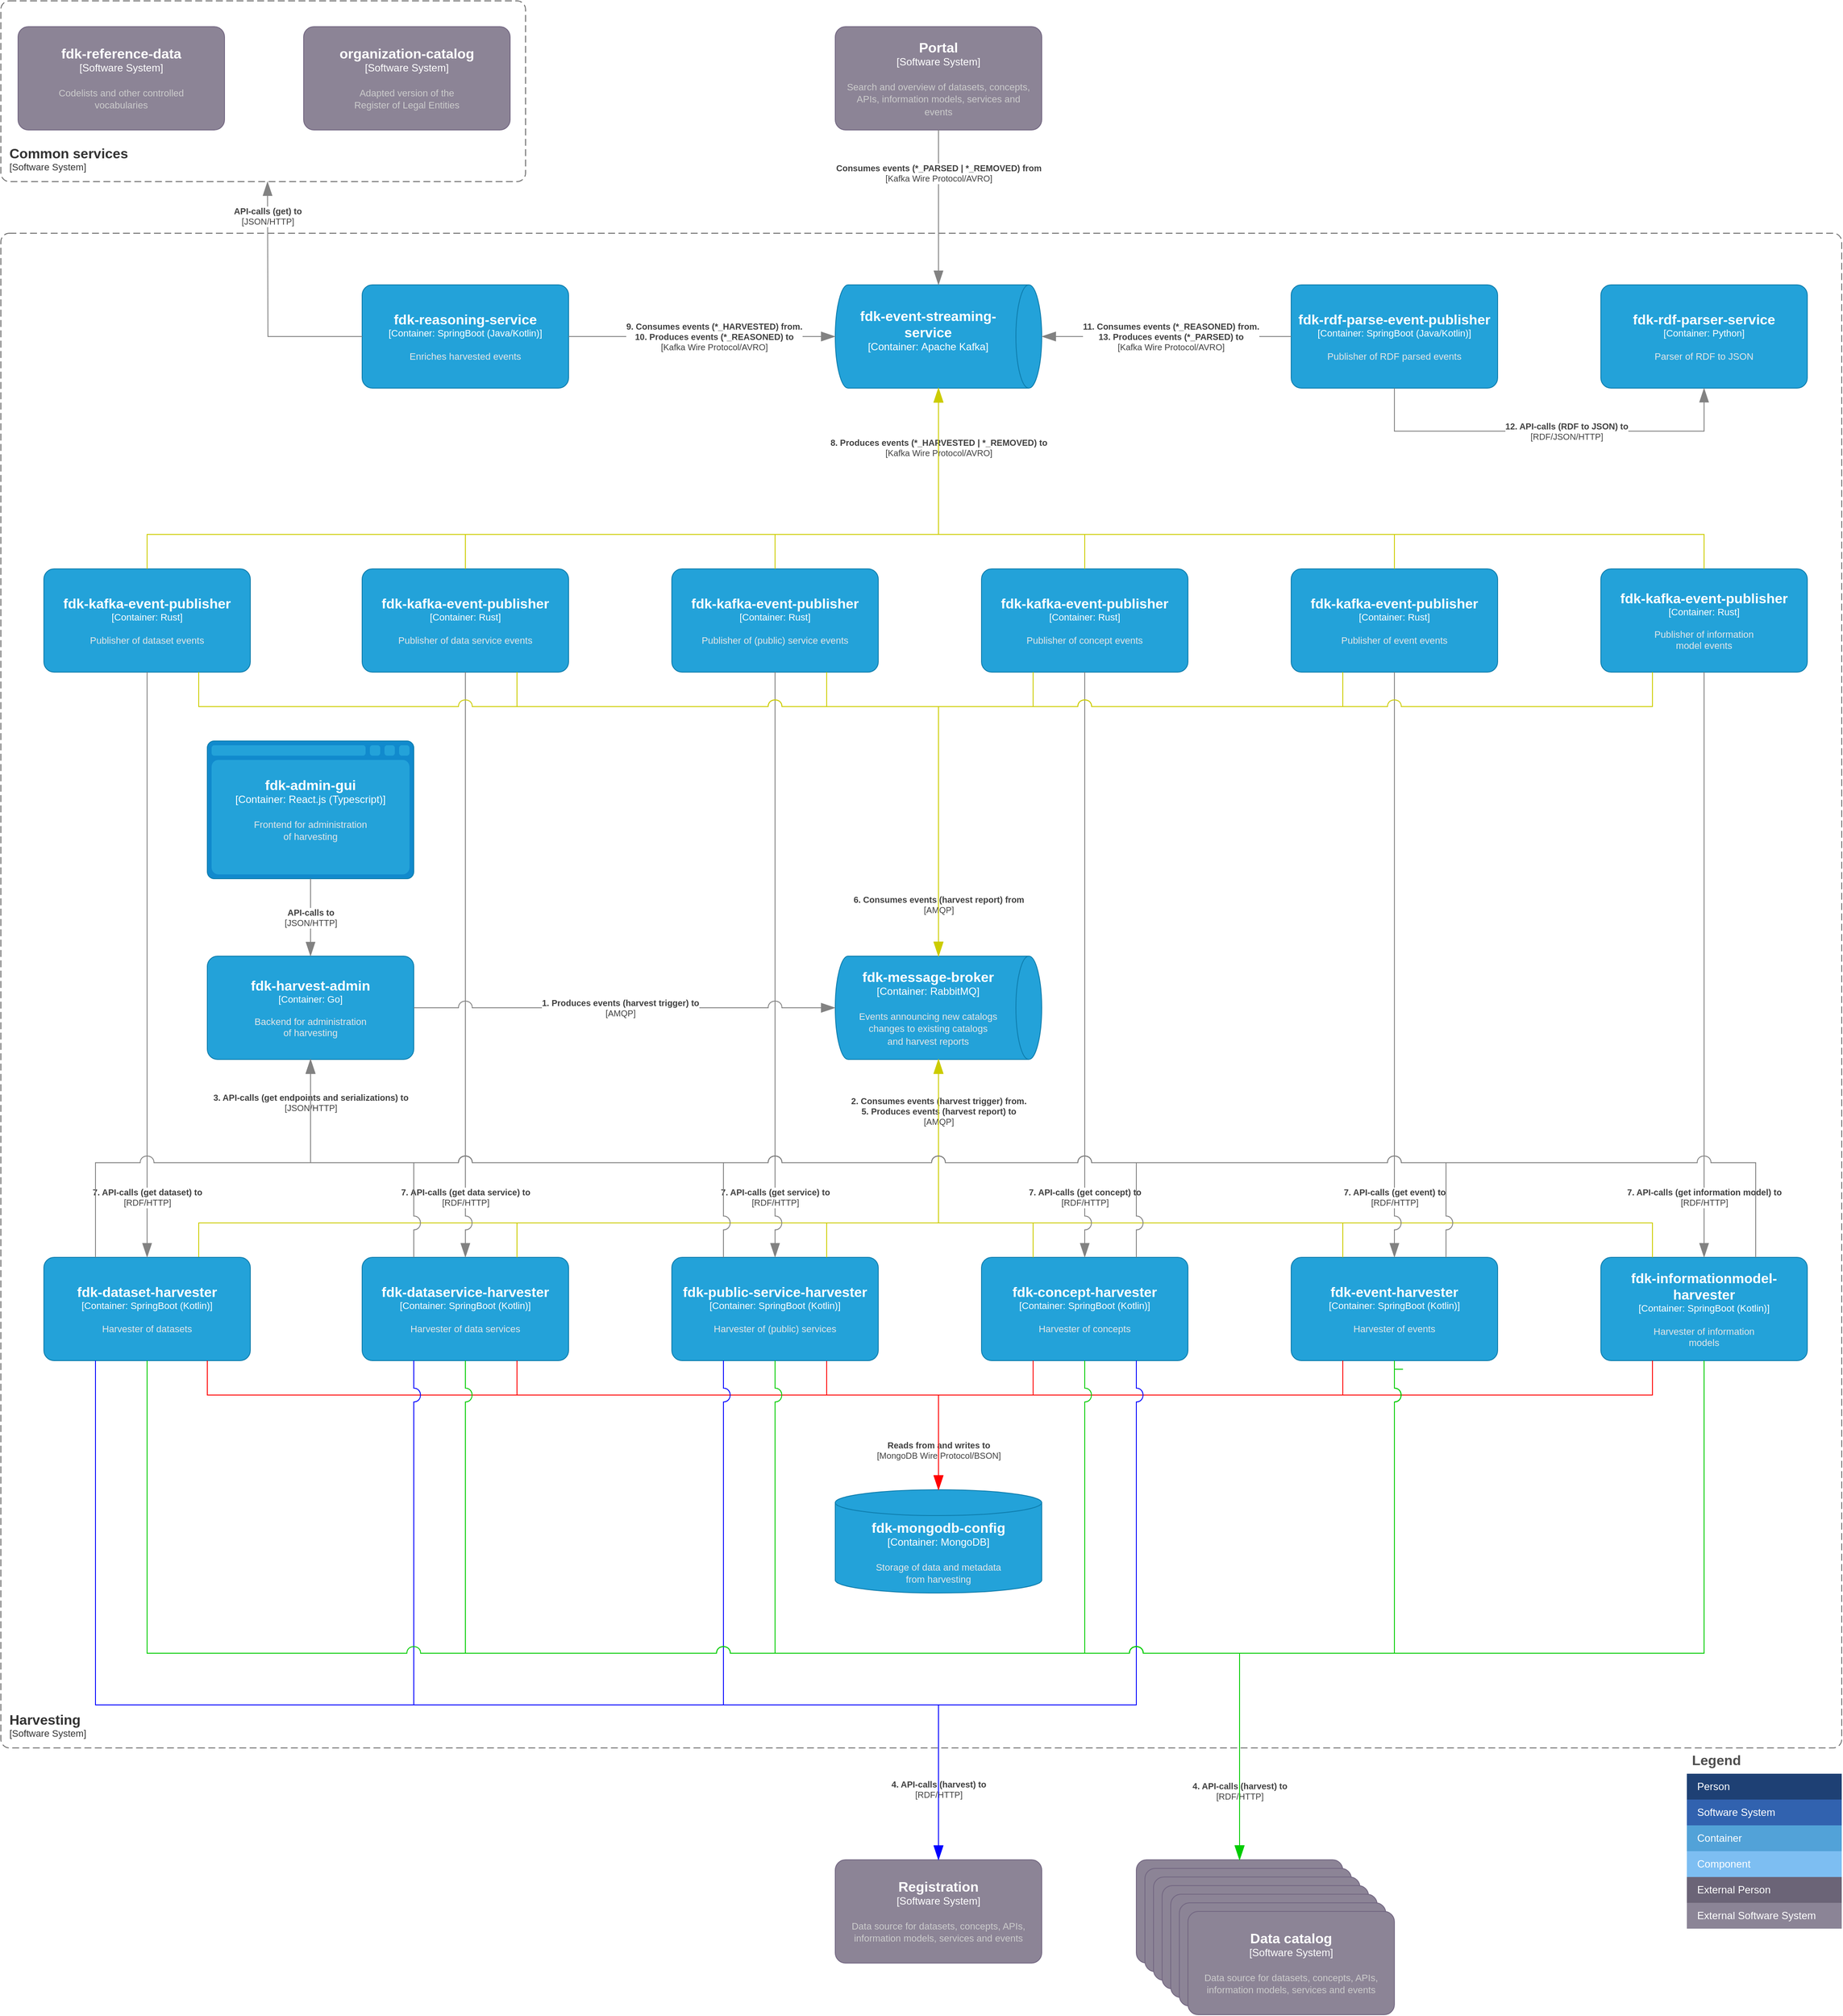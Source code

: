 <mxfile version="25.0.2">
  <diagram name="Page-1" id="CHSYY_IPw7a2U_cXjG4j">
    <mxGraphModel dx="2074" dy="3496" grid="1" gridSize="10" guides="1" tooltips="1" connect="1" arrows="1" fold="1" page="1" pageScale="1" pageWidth="827" pageHeight="1169" math="0" shadow="0">
      <root>
        <mxCell id="0" />
        <mxCell id="1" parent="0" />
        <object placeholders="1" c4Name="Harvesting" c4Type="SystemScopeBoundary" c4Application="Software System" label="&lt;font style=&quot;font-size: 16px&quot;&gt;&lt;b&gt;&lt;div style=&quot;text-align: left&quot;&gt;%c4Name%&lt;/div&gt;&lt;/b&gt;&lt;/font&gt;&lt;div style=&quot;text-align: left&quot;&gt;[%c4Application%]&lt;/div&gt;" id="zUsKD4K7rriTjfUqck5X-15">
          <mxCell style="rounded=1;fontSize=11;whiteSpace=wrap;html=1;dashed=1;arcSize=20;fillColor=none;strokeColor=#666666;fontColor=#333333;labelBackgroundColor=none;align=left;verticalAlign=bottom;labelBorderColor=none;spacingTop=0;spacing=10;dashPattern=8 4;metaEdit=1;rotatable=0;perimeter=rectanglePerimeter;noLabel=0;labelPadding=0;allowArrows=0;connectable=0;expand=0;recursiveResize=0;editable=1;pointerEvents=0;absoluteArcSize=1;points=[[0.25,0,0],[0.5,0,0],[0.75,0,0],[1,0.25,0],[1,0.5,0],[1,0.75,0],[0.75,1,0],[0.5,1,0],[0.25,1,0],[0,0.75,0],[0,0.5,0],[0,0.25,0]];" parent="1" vertex="1">
            <mxGeometry x="660" y="-1470" width="2140" height="1760" as="geometry" />
          </mxCell>
        </object>
        <object placeholders="1" c4Name="fdk-mongodb-config" c4Type="Container" c4Technology="MongoDB" c4Description="Storage of data and metadata&#xa;from harvesting" label="&lt;font style=&quot;font-size: 16px&quot;&gt;&lt;b&gt;%c4Name%&lt;/b&gt;&lt;/font&gt;&lt;div&gt;[%c4Type%:&amp;nbsp;%c4Technology%]&lt;/div&gt;&lt;br&gt;&lt;div&gt;&lt;font style=&quot;font-size: 11px&quot;&gt;&lt;font color=&quot;#E6E6E6&quot;&gt;%c4Description%&lt;/font&gt;&lt;/div&gt;" link="https://github.com/Informasjonsforvaltning/fdk-mongodb-config" id="zUsKD4K7rriTjfUqck5X-20">
          <mxCell style="shape=cylinder3;size=15;whiteSpace=wrap;html=1;boundedLbl=1;rounded=0;labelBackgroundColor=none;fillColor=#23A2D9;fontSize=12;fontColor=#ffffff;align=center;strokeColor=#0E7DAD;metaEdit=1;points=[[0.5,0,0],[1,0.25,0],[1,0.5,0],[1,0.75,0],[0.5,1,0],[0,0.75,0],[0,0.5,0],[0,0.25,0]];resizable=0;" parent="1" vertex="1">
            <mxGeometry x="1630" y="-10" width="240" height="120" as="geometry" />
          </mxCell>
        </object>
        <object placeholders="1" c4Type="Relationship" c4Technology="MongoDB Wire Protocol/BSON" c4Description="Reads from and writes to" label="&lt;div style=&quot;text-align: left&quot;&gt;&lt;div style=&quot;text-align: center&quot;&gt;&lt;b&gt;%c4Description%&lt;/b&gt;&lt;/div&gt;&lt;div style=&quot;text-align: center&quot;&gt;[%c4Technology%]&lt;/div&gt;&lt;/div&gt;" id="QJftrJoIFtyRiBJE1kiz-1">
          <mxCell style="endArrow=blockThin;html=1;fontSize=10;fontColor=#404040;strokeWidth=1;endFill=1;strokeColor=#FF0000;elbow=vertical;metaEdit=1;endSize=14;startSize=14;jumpStyle=arc;jumpSize=16;rounded=0;edgeStyle=orthogonalEdgeStyle;entryX=0.5;entryY=0;entryDx=0;entryDy=0;entryPerimeter=0;fillColor=#D5E8D4;exitX=0.75;exitY=1;exitDx=0;exitDy=0;exitPerimeter=0;" parent="1" source="WfMnDyyi12A92fj3mIVI-15" target="zUsKD4K7rriTjfUqck5X-20" edge="1">
            <mxGeometry x="0.667" width="240" relative="1" as="geometry">
              <mxPoint x="1710" y="850" as="sourcePoint" />
              <mxPoint x="1677" y="2190" as="targetPoint" />
              <Array as="points">
                <mxPoint x="1620" y="-120" />
                <mxPoint x="1750" y="-120" />
              </Array>
              <mxPoint as="offset" />
            </mxGeometry>
          </mxCell>
        </object>
        <object placeholders="1" c4Name="fdk-message-broker" c4Type="Container" c4Technology="RabbitMQ" c4Description="Events announcing new catalogs&#xa;changes to existing catalogs&#xa;and harvest reports" label="&lt;font style=&quot;font-size: 16px&quot;&gt;&lt;b&gt;%c4Name%&lt;/b&gt;&lt;/font&gt;&lt;div&gt;[%c4Type%:&amp;nbsp;%c4Technology%]&lt;/div&gt;&lt;br&gt;&lt;div&gt;&lt;font style=&quot;font-size: 11px&quot;&gt;&lt;font color=&quot;#E6E6E6&quot;&gt;%c4Description%&lt;/font&gt;&lt;/div&gt;" link="https://github.com/Informasjonsforvaltning/fdk-message-broker" id="QJftrJoIFtyRiBJE1kiz-2">
          <mxCell style="shape=cylinder3;size=15;direction=south;whiteSpace=wrap;html=1;boundedLbl=1;rounded=0;labelBackgroundColor=none;fillColor=#23A2D9;fontSize=12;fontColor=#ffffff;align=center;strokeColor=#0E7DAD;metaEdit=1;points=[[0.5,0,0],[1,0.25,0],[1,0.5,0],[1,0.75,0],[0.5,1,0],[0,0.75,0],[0,0.5,0],[0,0.25,0]];resizable=0;" parent="1" vertex="1">
            <mxGeometry x="1630" y="-630" width="240" height="120" as="geometry" />
          </mxCell>
        </object>
        <object placeholders="1" c4Type="Relationship" c4Technology="AMQP" c4Description="2. Consumes events (harvest trigger) from.&#xa;5. Produces events (harvest report) to" label="&lt;div style=&quot;text-align: left&quot;&gt;&lt;div style=&quot;text-align: center&quot;&gt;&lt;b&gt;%c4Description%&lt;/b&gt;&lt;/div&gt;&lt;div style=&quot;text-align: center&quot;&gt;[%c4Technology%]&lt;/div&gt;&lt;/div&gt;" id="AcQDAVsJlSi3buyh4MqC-18">
          <mxCell style="endArrow=blockThin;html=1;fontSize=10;fontColor=#404040;strokeWidth=1;endFill=1;strokeColor=#CCCC00;elbow=vertical;metaEdit=1;endSize=14;startSize=14;jumpStyle=arc;jumpSize=16;rounded=0;edgeStyle=orthogonalEdgeStyle;entryX=1;entryY=0.5;entryDx=0;entryDy=0;entryPerimeter=0;exitX=0.75;exitY=0;exitDx=0;exitDy=0;exitPerimeter=0;" parent="1" source="WfMnDyyi12A92fj3mIVI-12" target="QJftrJoIFtyRiBJE1kiz-2" edge="1">
            <mxGeometry x="0.89" width="240" relative="1" as="geometry">
              <mxPoint x="1110" y="1200" as="sourcePoint" />
              <mxPoint x="310" y="1190" as="targetPoint" />
              <mxPoint as="offset" />
              <Array as="points">
                <mxPoint x="890" y="-320" />
                <mxPoint x="1750" y="-320" />
              </Array>
            </mxGeometry>
          </mxCell>
        </object>
        <object placeholders="1" c4Name="Datakatalog" c4Type="Software System" c4Description="Datakilde for datasett, begreper, API-er,&#xa;informasjonsmodeller, tjenester og hendelser&#xa;i offentlig virksomhet&#xa;" label="&lt;font style=&quot;font-size: 16px&quot;&gt;&lt;b&gt;%c4Name%&lt;/b&gt;&lt;/font&gt;&lt;div&gt;[%c4Type%]&lt;/div&gt;&lt;br&gt;&lt;div&gt;&lt;font style=&quot;font-size: 11px&quot;&gt;&lt;font color=&quot;#cccccc&quot;&gt;%c4Description%&lt;/font&gt;&lt;/div&gt;" id="WfMnDyyi12A92fj3mIVI-1">
          <mxCell style="rounded=1;whiteSpace=wrap;html=1;labelBackgroundColor=none;fillColor=#8C8496;fontColor=#ffffff;align=center;arcSize=10;strokeColor=#736782;metaEdit=1;resizable=0;points=[[0.25,0,0],[0.5,0,0],[0.75,0,0],[1,0.25,0],[1,0.5,0],[1,0.75,0],[0.75,1,0],[0.5,1,0],[0.25,1,0],[0,0.75,0],[0,0.5,0],[0,0.25,0]];" parent="1" vertex="1">
            <mxGeometry x="1980" y="420" width="240" height="120" as="geometry" />
          </mxCell>
        </object>
        <object placeholders="1" c4Name="Datakatalog" c4Type="Software System" c4Description="Datakilde for datasett, begreper, API-er,&#xa;informasjonsmodeller, tjenester og hendelser&#xa;i offentlig virksomhet&#xa;" label="&lt;font style=&quot;font-size: 16px&quot;&gt;&lt;b&gt;%c4Name%&lt;/b&gt;&lt;/font&gt;&lt;div&gt;[%c4Type%]&lt;/div&gt;&lt;br&gt;&lt;div&gt;&lt;font style=&quot;font-size: 11px&quot;&gt;&lt;font color=&quot;#cccccc&quot;&gt;%c4Description%&lt;/font&gt;&lt;/div&gt;" id="WfMnDyyi12A92fj3mIVI-2">
          <mxCell style="rounded=1;whiteSpace=wrap;html=1;labelBackgroundColor=none;fillColor=#8C8496;fontColor=#ffffff;align=center;arcSize=10;strokeColor=#736782;metaEdit=1;resizable=0;points=[[0.25,0,0],[0.5,0,0],[0.75,0,0],[1,0.25,0],[1,0.5,0],[1,0.75,0],[0.75,1,0],[0.5,1,0],[0.25,1,0],[0,0.75,0],[0,0.5,0],[0,0.25,0]];" parent="1" vertex="1">
            <mxGeometry x="1990" y="430" width="240" height="120" as="geometry" />
          </mxCell>
        </object>
        <object placeholders="1" c4Name="Datakatalog" c4Type="Software System" c4Description="Datakilde for datasett, begreper, API-er,&#xa;informasjonsmodeller, tjenester og hendelser&#xa;i offentlig virksomhet&#xa;" label="&lt;font style=&quot;font-size: 16px&quot;&gt;&lt;b&gt;%c4Name%&lt;/b&gt;&lt;/font&gt;&lt;div&gt;[%c4Type%]&lt;/div&gt;&lt;br&gt;&lt;div&gt;&lt;font style=&quot;font-size: 11px&quot;&gt;&lt;font color=&quot;#cccccc&quot;&gt;%c4Description%&lt;/font&gt;&lt;/div&gt;" id="WfMnDyyi12A92fj3mIVI-3">
          <mxCell style="rounded=1;whiteSpace=wrap;html=1;labelBackgroundColor=none;fillColor=#8C8496;fontColor=#ffffff;align=center;arcSize=10;strokeColor=#736782;metaEdit=1;resizable=0;points=[[0.25,0,0],[0.5,0,0],[0.75,0,0],[1,0.25,0],[1,0.5,0],[1,0.75,0],[0.75,1,0],[0.5,1,0],[0.25,1,0],[0,0.75,0],[0,0.5,0],[0,0.25,0]];" parent="1" vertex="1">
            <mxGeometry x="2000" y="440" width="240" height="120" as="geometry" />
          </mxCell>
        </object>
        <object placeholders="1" c4Name="Datakatalog" c4Type="Software System" c4Description="Datakilde for datasett, begreper, API-er,&#xa;informasjonsmodeller, tjenester og hendelser&#xa;i offentlig virksomhet&#xa;" label="&lt;font style=&quot;font-size: 16px&quot;&gt;&lt;b&gt;%c4Name%&lt;/b&gt;&lt;/font&gt;&lt;div&gt;[%c4Type%]&lt;/div&gt;&lt;br&gt;&lt;div&gt;&lt;font style=&quot;font-size: 11px&quot;&gt;&lt;font color=&quot;#cccccc&quot;&gt;%c4Description%&lt;/font&gt;&lt;/div&gt;" id="WfMnDyyi12A92fj3mIVI-4">
          <mxCell style="rounded=1;whiteSpace=wrap;html=1;labelBackgroundColor=none;fillColor=#8C8496;fontColor=#ffffff;align=center;arcSize=10;strokeColor=#736782;metaEdit=1;resizable=0;points=[[0.25,0,0],[0.5,0,0],[0.75,0,0],[1,0.25,0],[1,0.5,0],[1,0.75,0],[0.75,1,0],[0.5,1,0],[0.25,1,0],[0,0.75,0],[0,0.5,0],[0,0.25,0]];" parent="1" vertex="1">
            <mxGeometry x="2010" y="450" width="240" height="120" as="geometry" />
          </mxCell>
        </object>
        <object placeholders="1" c4Name="Datakatalog" c4Type="Software System" c4Description="Datakilde for datasett, begreper, API-er,&#xa;informasjonsmodeller, tjenester og hendelser&#xa;i offentlig virksomhet&#xa;" label="&lt;font style=&quot;font-size: 16px&quot;&gt;&lt;b&gt;%c4Name%&lt;/b&gt;&lt;/font&gt;&lt;div&gt;[%c4Type%]&lt;/div&gt;&lt;br&gt;&lt;div&gt;&lt;font style=&quot;font-size: 11px&quot;&gt;&lt;font color=&quot;#cccccc&quot;&gt;%c4Description%&lt;/font&gt;&lt;/div&gt;" id="WfMnDyyi12A92fj3mIVI-5">
          <mxCell style="rounded=1;whiteSpace=wrap;html=1;labelBackgroundColor=none;fillColor=#8C8496;fontColor=#ffffff;align=center;arcSize=10;strokeColor=#736782;metaEdit=1;resizable=0;points=[[0.25,0,0],[0.5,0,0],[0.75,0,0],[1,0.25,0],[1,0.5,0],[1,0.75,0],[0.75,1,0],[0.5,1,0],[0.25,1,0],[0,0.75,0],[0,0.5,0],[0,0.25,0]];" parent="1" vertex="1">
            <mxGeometry x="2020" y="460" width="240" height="120" as="geometry" />
          </mxCell>
        </object>
        <object placeholders="1" c4Name="Datakatalog" c4Type="Software System" c4Description="Datakilde for datasett, begreper, API-er,&#xa;informasjonsmodeller, tjenester og hendelser&#xa;i offentlig virksomhet&#xa;" label="&lt;font style=&quot;font-size: 16px&quot;&gt;&lt;b&gt;%c4Name%&lt;/b&gt;&lt;/font&gt;&lt;div&gt;[%c4Type%]&lt;/div&gt;&lt;br&gt;&lt;div&gt;&lt;font style=&quot;font-size: 11px&quot;&gt;&lt;font color=&quot;#cccccc&quot;&gt;%c4Description%&lt;/font&gt;&lt;/div&gt;" id="WfMnDyyi12A92fj3mIVI-6">
          <mxCell style="rounded=1;whiteSpace=wrap;html=1;labelBackgroundColor=none;fillColor=#8C8496;fontColor=#ffffff;align=center;arcSize=10;strokeColor=#736782;metaEdit=1;resizable=0;points=[[0.25,0,0],[0.5,0,0],[0.75,0,0],[1,0.25,0],[1,0.5,0],[1,0.75,0],[0.75,1,0],[0.5,1,0],[0.25,1,0],[0,0.75,0],[0,0.5,0],[0,0.25,0]];" parent="1" vertex="1">
            <mxGeometry x="2030" y="470" width="240" height="120" as="geometry" />
          </mxCell>
        </object>
        <object placeholders="1" c4Name="Data catalog" c4Type="Software System" c4Description="Data source for datasets, concepts, APIs,&#xa;information models, services and events" label="&lt;font style=&quot;font-size: 16px&quot;&gt;&lt;b&gt;%c4Name%&lt;/b&gt;&lt;/font&gt;&lt;div&gt;[%c4Type%]&lt;/div&gt;&lt;br&gt;&lt;div&gt;&lt;font style=&quot;font-size: 11px&quot;&gt;&lt;font color=&quot;#cccccc&quot;&gt;%c4Description%&lt;/font&gt;&lt;/div&gt;" id="WfMnDyyi12A92fj3mIVI-7">
          <mxCell style="rounded=1;whiteSpace=wrap;html=1;labelBackgroundColor=none;fillColor=#8C8496;fontColor=#ffffff;align=center;arcSize=10;strokeColor=#736782;metaEdit=1;resizable=0;points=[[0.25,0,0],[0.5,0,0],[0.75,0,0],[1,0.25,0],[1,0.5,0],[1,0.75,0],[0.75,1,0],[0.5,1,0],[0.25,1,0],[0,0.75,0],[0,0.5,0],[0,0.25,0]];" parent="1" vertex="1">
            <mxGeometry x="2040" y="480" width="240" height="120" as="geometry" />
          </mxCell>
        </object>
        <object placeholders="1" c4Name="Registration" c4Type="Software System" c4Description="Data source for datasets, concepts, APIs,&#xa;information models, services and events" label="&lt;font style=&quot;font-size: 16px&quot;&gt;&lt;b&gt;%c4Name%&lt;/b&gt;&lt;/font&gt;&lt;div&gt;[%c4Type%]&lt;/div&gt;&lt;br&gt;&lt;div&gt;&lt;font style=&quot;font-size: 11px&quot;&gt;&lt;font color=&quot;#cccccc&quot;&gt;%c4Description%&lt;/font&gt;&lt;/div&gt;" id="WfMnDyyi12A92fj3mIVI-8">
          <mxCell style="rounded=1;whiteSpace=wrap;html=1;labelBackgroundColor=none;fillColor=#8C8496;fontColor=#ffffff;align=center;arcSize=10;strokeColor=#736782;metaEdit=1;resizable=0;points=[[0.25,0,0],[0.5,0,0],[0.75,0,0],[1,0.25,0],[1,0.5,0],[1,0.75,0],[0.75,1,0],[0.5,1,0],[0.25,1,0],[0,0.75,0],[0,0.5,0],[0,0.25,0]];" parent="1" vertex="1">
            <mxGeometry x="1630" y="420" width="240" height="120" as="geometry" />
          </mxCell>
        </object>
        <object placeholders="1" c4Name="fdk-dataset-harvester" c4Type="Container" c4Technology="SpringBoot (Kotlin)" c4Description="Harvester of datasets" label="&lt;font style=&quot;font-size: 16px&quot;&gt;&lt;b&gt;%c4Name%&lt;/b&gt;&lt;/font&gt;&lt;div&gt;[%c4Type%: %c4Technology%]&lt;/div&gt;&lt;br&gt;&lt;div&gt;&lt;font style=&quot;font-size: 11px&quot;&gt;&lt;font color=&quot;#E6E6E6&quot;&gt;%c4Description%&lt;/font&gt;&lt;/div&gt;" link="https://github.com/Informasjonsforvaltning/fdk-dataset-harvester" id="WfMnDyyi12A92fj3mIVI-12">
          <mxCell style="rounded=1;whiteSpace=wrap;html=1;fontSize=11;labelBackgroundColor=none;fillColor=#23A2D9;fontColor=#ffffff;align=center;arcSize=10;strokeColor=#0E7DAD;metaEdit=1;resizable=0;points=[[0.25,0,0],[0.5,0,0],[0.75,0,0],[1,0.25,0],[1,0.5,0],[1,0.75,0],[0.75,1,0],[0.5,1,0],[0.25,1,0],[0,0.75,0],[0,0.5,0],[0,0.25,0]];" parent="1" vertex="1">
            <mxGeometry x="710" y="-280" width="240" height="120" as="geometry" />
          </mxCell>
        </object>
        <object placeholders="1" c4Name="fdk-event-harvester" c4Type="Container" c4Technology="SpringBoot (Kotlin)" c4Description="Harvester of events" label="&lt;font style=&quot;font-size: 16px&quot;&gt;&lt;b&gt;%c4Name%&lt;/b&gt;&lt;/font&gt;&lt;div&gt;[%c4Type%: %c4Technology%]&lt;/div&gt;&lt;br&gt;&lt;div&gt;&lt;font style=&quot;font-size: 11px&quot;&gt;&lt;font color=&quot;#E6E6E6&quot;&gt;%c4Description%&lt;/font&gt;&lt;/div&gt;" link="https://github.com/Informasjonsforvaltning/fdk-event-harvester" id="WfMnDyyi12A92fj3mIVI-13">
          <mxCell style="rounded=1;whiteSpace=wrap;html=1;fontSize=11;labelBackgroundColor=none;fillColor=#23A2D9;fontColor=#ffffff;align=center;arcSize=10;strokeColor=#0E7DAD;metaEdit=1;resizable=0;points=[[0.25,0,0],[0.5,0,0],[0.75,0,0],[1,0.25,0],[1,0.5,0],[1,0.75,0],[0.75,1,0],[0.5,1,0],[0.25,1,0],[0,0.75,0],[0,0.5,0],[0,0.25,0]];" parent="1" vertex="1">
            <mxGeometry x="2160" y="-280" width="240" height="120" as="geometry" />
          </mxCell>
        </object>
        <object placeholders="1" c4Name="fdk-dataservice-harvester" c4Type="Container" c4Technology="SpringBoot (Kotlin)" c4Description="Harvester of data services" label="&lt;font style=&quot;font-size: 16px&quot;&gt;&lt;b&gt;%c4Name%&lt;/b&gt;&lt;/font&gt;&lt;div&gt;[%c4Type%: %c4Technology%]&lt;/div&gt;&lt;br&gt;&lt;div&gt;&lt;font style=&quot;font-size: 11px&quot;&gt;&lt;font color=&quot;#E6E6E6&quot;&gt;%c4Description%&lt;/font&gt;&lt;/div&gt;" link="https://github.com/Informasjonsforvaltning/fdk-dataservice-harvester" id="WfMnDyyi12A92fj3mIVI-14">
          <mxCell style="rounded=1;whiteSpace=wrap;html=1;fontSize=11;labelBackgroundColor=none;fillColor=#23A2D9;fontColor=#ffffff;align=center;arcSize=10;strokeColor=#0E7DAD;metaEdit=1;resizable=0;points=[[0.25,0,0],[0.5,0,0],[0.75,0,0],[1,0.25,0],[1,0.5,0],[1,0.75,0],[0.75,1,0],[0.5,1,0],[0.25,1,0],[0,0.75,0],[0,0.5,0],[0,0.25,0]];" parent="1" vertex="1">
            <mxGeometry x="1080" y="-280" width="240" height="120" as="geometry" />
          </mxCell>
        </object>
        <object placeholders="1" c4Name="fdk-public-service-harvester" c4Type="Container" c4Technology="SpringBoot (Kotlin)" c4Description="Harvester of (public) services" label="&lt;font style=&quot;font-size: 16px&quot;&gt;&lt;b&gt;%c4Name%&lt;/b&gt;&lt;/font&gt;&lt;div&gt;[%c4Type%: %c4Technology%]&lt;/div&gt;&lt;br&gt;&lt;div&gt;&lt;font style=&quot;font-size: 11px&quot;&gt;&lt;font color=&quot;#E6E6E6&quot;&gt;%c4Description%&lt;/font&gt;&lt;/div&gt;" link="https://github.com/Informasjonsforvaltning/fdk-public-service-harvester" id="WfMnDyyi12A92fj3mIVI-15">
          <mxCell style="rounded=1;whiteSpace=wrap;html=1;fontSize=11;labelBackgroundColor=none;fillColor=#23A2D9;fontColor=#ffffff;align=center;arcSize=10;strokeColor=#0E7DAD;metaEdit=1;resizable=0;points=[[0.25,0,0],[0.5,0,0],[0.75,0,0],[1,0.25,0],[1,0.5,0],[1,0.75,0],[0.75,1,0],[0.5,1,0],[0.25,1,0],[0,0.75,0],[0,0.5,0],[0,0.25,0]];" parent="1" vertex="1">
            <mxGeometry x="1440" y="-280" width="240" height="120" as="geometry" />
          </mxCell>
        </object>
        <object placeholders="1" c4Name="fdk-concept-harvester" c4Type="Container" c4Technology="SpringBoot (Kotlin)" c4Description="Harvester of concepts" label="&lt;font style=&quot;font-size: 16px&quot;&gt;&lt;b&gt;%c4Name%&lt;/b&gt;&lt;/font&gt;&lt;div&gt;[%c4Type%: %c4Technology%]&lt;/div&gt;&lt;br&gt;&lt;div&gt;&lt;font style=&quot;font-size: 11px&quot;&gt;&lt;font color=&quot;#E6E6E6&quot;&gt;%c4Description%&lt;/font&gt;&lt;/div&gt;" link="https://github.com/Informasjonsforvaltning/fdk-concept-harvester" id="WfMnDyyi12A92fj3mIVI-16">
          <mxCell style="rounded=1;whiteSpace=wrap;html=1;fontSize=11;labelBackgroundColor=none;fillColor=#23A2D9;fontColor=#ffffff;align=center;arcSize=10;strokeColor=#0E7DAD;metaEdit=1;resizable=0;points=[[0.25,0,0],[0.5,0,0],[0.75,0,0],[1,0.25,0],[1,0.5,0],[1,0.75,0],[0.75,1,0],[0.5,1,0],[0.25,1,0],[0,0.75,0],[0,0.5,0],[0,0.25,0]];" parent="1" vertex="1">
            <mxGeometry x="1800" y="-280" width="240" height="120" as="geometry" />
          </mxCell>
        </object>
        <object placeholders="1" c4Name="fdk-informationmodel-harvester" c4Type="Container" c4Technology="SpringBoot (Kotlin)" c4Description="Harvester of information&#xa;models" label="&lt;font style=&quot;font-size: 16px&quot;&gt;&lt;b&gt;%c4Name%&lt;/b&gt;&lt;/font&gt;&lt;div&gt;[%c4Type%: %c4Technology%]&lt;/div&gt;&lt;br&gt;&lt;div&gt;&lt;font style=&quot;font-size: 11px&quot;&gt;&lt;font color=&quot;#E6E6E6&quot;&gt;%c4Description%&lt;/font&gt;&lt;/div&gt;" link="https://github.com/Informasjonsforvaltning/fdk-informationmodel-harvester" id="WfMnDyyi12A92fj3mIVI-17">
          <mxCell style="rounded=1;whiteSpace=wrap;html=1;fontSize=11;labelBackgroundColor=none;fillColor=#23A2D9;fontColor=#ffffff;align=center;arcSize=10;strokeColor=#0E7DAD;metaEdit=1;resizable=0;points=[[0.25,0,0],[0.5,0,0],[0.75,0,0],[1,0.25,0],[1,0.5,0],[1,0.75,0],[0.75,1,0],[0.5,1,0],[0.25,1,0],[0,0.75,0],[0,0.5,0],[0,0.25,0]];" parent="1" vertex="1">
            <mxGeometry x="2520" y="-280" width="240" height="120" as="geometry" />
          </mxCell>
        </object>
        <object placeholders="1" c4Type="Relationship" id="WfMnDyyi12A92fj3mIVI-18">
          <mxCell style="endArrow=blockThin;html=1;fontSize=10;fontColor=#404040;strokeWidth=1;endFill=1;strokeColor=#FF0000;elbow=vertical;metaEdit=1;endSize=14;startSize=14;jumpStyle=arc;jumpSize=16;rounded=0;edgeStyle=orthogonalEdgeStyle;exitX=0.75;exitY=1;exitDx=0;exitDy=0;exitPerimeter=0;entryX=0.5;entryY=0;entryDx=0;entryDy=0;entryPerimeter=0;" parent="1" target="zUsKD4K7rriTjfUqck5X-20" edge="1">
            <mxGeometry width="240" relative="1" as="geometry">
              <mxPoint x="900" y="-160" as="sourcePoint" />
              <mxPoint x="1870" y="-10" as="targetPoint" />
              <Array as="points">
                <mxPoint x="900" y="-120" />
                <mxPoint x="1750" y="-120" />
              </Array>
            </mxGeometry>
          </mxCell>
        </object>
        <object placeholders="1" c4Type="Relationship" id="WfMnDyyi12A92fj3mIVI-19">
          <mxCell style="endArrow=blockThin;html=1;fontSize=10;fontColor=#404040;strokeWidth=1;endFill=1;strokeColor=#FF0000;elbow=vertical;metaEdit=1;endSize=14;startSize=14;jumpStyle=arc;jumpSize=16;rounded=0;edgeStyle=orthogonalEdgeStyle;exitX=0.75;exitY=1;exitDx=0;exitDy=0;exitPerimeter=0;entryX=0.5;entryY=0;entryDx=0;entryDy=0;entryPerimeter=0;" parent="1" source="WfMnDyyi12A92fj3mIVI-14" target="zUsKD4K7rriTjfUqck5X-20" edge="1">
            <mxGeometry width="240" relative="1" as="geometry">
              <mxPoint x="1770" y="880" as="sourcePoint" />
              <mxPoint x="2010" y="880" as="targetPoint" />
              <Array as="points">
                <mxPoint x="1260" y="-120" />
                <mxPoint x="1750" y="-120" />
              </Array>
            </mxGeometry>
          </mxCell>
        </object>
        <object placeholders="1" c4Type="Relationship" id="WfMnDyyi12A92fj3mIVI-20">
          <mxCell style="endArrow=blockThin;html=1;fontSize=10;fontColor=#404040;strokeWidth=1;endFill=1;strokeColor=#FF0000;elbow=vertical;metaEdit=1;endSize=14;startSize=14;jumpStyle=arc;jumpSize=16;rounded=0;edgeStyle=orthogonalEdgeStyle;exitX=0.25;exitY=1;exitDx=0;exitDy=0;exitPerimeter=0;entryX=0.5;entryY=0;entryDx=0;entryDy=0;entryPerimeter=0;" parent="1" source="WfMnDyyi12A92fj3mIVI-13" target="zUsKD4K7rriTjfUqck5X-20" edge="1">
            <mxGeometry width="240" relative="1" as="geometry">
              <mxPoint x="1770" y="880" as="sourcePoint" />
              <mxPoint x="2010" y="880" as="targetPoint" />
              <Array as="points">
                <mxPoint x="2220" y="-120" />
                <mxPoint x="1750" y="-120" />
              </Array>
            </mxGeometry>
          </mxCell>
        </object>
        <object placeholders="1" c4Type="Relationship" id="WfMnDyyi12A92fj3mIVI-21">
          <mxCell style="endArrow=blockThin;html=1;fontSize=10;fontColor=#404040;strokeWidth=1;endFill=1;strokeColor=#FF0000;elbow=vertical;metaEdit=1;endSize=14;startSize=14;jumpStyle=arc;jumpSize=16;rounded=0;edgeStyle=orthogonalEdgeStyle;exitX=0.25;exitY=1;exitDx=0;exitDy=0;exitPerimeter=0;entryX=0.5;entryY=0;entryDx=0;entryDy=0;entryPerimeter=0;" parent="1" source="WfMnDyyi12A92fj3mIVI-16" target="zUsKD4K7rriTjfUqck5X-20" edge="1">
            <mxGeometry width="240" relative="1" as="geometry">
              <mxPoint x="1770" y="880" as="sourcePoint" />
              <mxPoint x="2010" y="880" as="targetPoint" />
              <Array as="points">
                <mxPoint x="1860" y="-120" />
                <mxPoint x="1750" y="-120" />
              </Array>
            </mxGeometry>
          </mxCell>
        </object>
        <object placeholders="1" c4Type="Relationship" id="WfMnDyyi12A92fj3mIVI-22">
          <mxCell style="endArrow=blockThin;html=1;fontSize=10;fontColor=#404040;strokeWidth=1;endFill=1;strokeColor=#FF0000;elbow=vertical;metaEdit=1;endSize=14;startSize=14;jumpStyle=arc;jumpSize=16;rounded=0;edgeStyle=orthogonalEdgeStyle;entryX=0.5;entryY=0;entryDx=0;entryDy=0;entryPerimeter=0;exitX=0.25;exitY=1;exitDx=0;exitDy=0;exitPerimeter=0;" parent="1" source="WfMnDyyi12A92fj3mIVI-17" target="zUsKD4K7rriTjfUqck5X-20" edge="1">
            <mxGeometry width="240" relative="1" as="geometry">
              <mxPoint x="2590" y="770" as="sourcePoint" />
              <mxPoint x="2010" y="880" as="targetPoint" />
              <Array as="points">
                <mxPoint x="2580" y="-120" />
                <mxPoint x="1750" y="-120" />
              </Array>
            </mxGeometry>
          </mxCell>
        </object>
        <object placeholders="1" c4Type="Relationship" c4Technology="RDF/HTTP" c4Description="4. API-calls (harvest) to" label="&lt;div style=&quot;text-align: left&quot;&gt;&lt;div style=&quot;text-align: center&quot;&gt;&lt;b&gt;%c4Description%&lt;/b&gt;&lt;/div&gt;&lt;div style=&quot;text-align: center&quot;&gt;[%c4Technology%]&lt;/div&gt;&lt;/div&gt;" id="zEwMMYQ9pFzvz_MovEHs-1">
          <mxCell style="endArrow=blockThin;html=1;fontSize=10;fontColor=#404040;strokeWidth=1;endFill=1;strokeColor=#0000FF;elbow=vertical;metaEdit=1;endSize=14;startSize=14;jumpStyle=arc;jumpSize=16;rounded=0;edgeStyle=orthogonalEdgeStyle;exitX=0.25;exitY=1;exitDx=0;exitDy=0;exitPerimeter=0;entryX=0.5;entryY=0;entryDx=0;entryDy=0;entryPerimeter=0;" parent="1" source="WfMnDyyi12A92fj3mIVI-12" target="WfMnDyyi12A92fj3mIVI-8" edge="1">
            <mxGeometry x="0.895" width="240" relative="1" as="geometry">
              <mxPoint x="1700" y="590" as="sourcePoint" />
              <mxPoint x="1940" y="590" as="targetPoint" />
              <Array as="points">
                <mxPoint x="770" y="240" />
                <mxPoint x="1750" y="240" />
              </Array>
              <mxPoint as="offset" />
            </mxGeometry>
          </mxCell>
        </object>
        <object placeholders="1" c4Type="Relationship" id="zEwMMYQ9pFzvz_MovEHs-2">
          <mxCell style="endArrow=blockThin;html=1;fontSize=10;fontColor=#404040;strokeWidth=1;endFill=1;strokeColor=#0000FF;elbow=vertical;metaEdit=1;endSize=14;startSize=14;jumpStyle=arc;jumpSize=16;rounded=0;edgeStyle=orthogonalEdgeStyle;entryX=0.5;entryY=0;entryDx=0;entryDy=0;entryPerimeter=0;exitX=0.25;exitY=1;exitDx=0;exitDy=0;exitPerimeter=0;" parent="1" source="WfMnDyyi12A92fj3mIVI-14" target="WfMnDyyi12A92fj3mIVI-8" edge="1">
            <mxGeometry width="240" relative="1" as="geometry">
              <mxPoint x="1700" y="590" as="sourcePoint" />
              <mxPoint x="1940" y="590" as="targetPoint" />
              <Array as="points">
                <mxPoint x="1140" y="240" />
                <mxPoint x="1750" y="240" />
              </Array>
            </mxGeometry>
          </mxCell>
        </object>
        <object placeholders="1" c4Type="Relationship" id="zEwMMYQ9pFzvz_MovEHs-3">
          <mxCell style="endArrow=blockThin;html=1;fontSize=10;fontColor=#404040;strokeWidth=1;endFill=1;strokeColor=#0000FF;elbow=vertical;metaEdit=1;endSize=14;startSize=14;jumpStyle=arc;jumpSize=16;rounded=0;edgeStyle=orthogonalEdgeStyle;entryX=0.5;entryY=0;entryDx=0;entryDy=0;entryPerimeter=0;exitX=0.25;exitY=1;exitDx=0;exitDy=0;exitPerimeter=0;" parent="1" source="WfMnDyyi12A92fj3mIVI-15" target="WfMnDyyi12A92fj3mIVI-8" edge="1">
            <mxGeometry width="240" relative="1" as="geometry">
              <mxPoint x="1480" y="30" as="sourcePoint" />
              <mxPoint x="1940" y="590" as="targetPoint" />
              <Array as="points">
                <mxPoint x="1500" y="240" />
                <mxPoint x="1750" y="240" />
              </Array>
            </mxGeometry>
          </mxCell>
        </object>
        <object placeholders="1" c4Type="Relationship" id="zEwMMYQ9pFzvz_MovEHs-4">
          <mxCell style="endArrow=blockThin;html=1;fontSize=10;fontColor=#404040;strokeWidth=1;endFill=1;strokeColor=#0000FF;elbow=vertical;metaEdit=1;endSize=14;startSize=14;jumpStyle=arc;jumpSize=16;rounded=0;edgeStyle=orthogonalEdgeStyle;entryX=0.5;entryY=0;entryDx=0;entryDy=0;entryPerimeter=0;exitX=0.75;exitY=1;exitDx=0;exitDy=0;exitPerimeter=0;" parent="1" source="WfMnDyyi12A92fj3mIVI-16" target="WfMnDyyi12A92fj3mIVI-8" edge="1">
            <mxGeometry width="240" relative="1" as="geometry">
              <mxPoint x="1910" y="500" as="sourcePoint" />
              <mxPoint x="1940" y="590" as="targetPoint" />
              <Array as="points">
                <mxPoint x="1980" y="240" />
                <mxPoint x="1750" y="240" />
              </Array>
            </mxGeometry>
          </mxCell>
        </object>
        <object placeholders="1" c4Type="Relationship" c4Technology="RDF/HTTP" c4Description="4. API-calls (harvest) to" label="&lt;div style=&quot;text-align: left&quot;&gt;&lt;div style=&quot;text-align: center&quot;&gt;&lt;b&gt;%c4Description%&lt;/b&gt;&lt;/div&gt;&lt;div style=&quot;text-align: center&quot;&gt;[%c4Technology%]&lt;/div&gt;&lt;/div&gt;" id="zEwMMYQ9pFzvz_MovEHs-5">
          <mxCell style="endArrow=blockThin;html=1;fontSize=10;fontColor=#404040;strokeWidth=1;endFill=1;strokeColor=#00CC00;elbow=vertical;metaEdit=1;endSize=14;startSize=14;jumpStyle=arc;jumpSize=16;rounded=0;edgeStyle=orthogonalEdgeStyle;exitX=0.5;exitY=1;exitDx=0;exitDy=0;exitPerimeter=0;entryX=0.5;entryY=0;entryDx=0;entryDy=0;entryPerimeter=0;" parent="1" source="WfMnDyyi12A92fj3mIVI-12" target="WfMnDyyi12A92fj3mIVI-1" edge="1">
            <mxGeometry x="0.913" width="240" relative="1" as="geometry">
              <mxPoint x="1700" y="590" as="sourcePoint" />
              <mxPoint x="1940" y="590" as="targetPoint" />
              <Array as="points">
                <mxPoint x="830" y="180" />
                <mxPoint x="2100" y="180" />
              </Array>
              <mxPoint as="offset" />
            </mxGeometry>
          </mxCell>
        </object>
        <object placeholders="1" c4Type="Relationship" id="zEwMMYQ9pFzvz_MovEHs-6">
          <mxCell style="endArrow=blockThin;html=1;fontSize=10;fontColor=#404040;strokeWidth=1;endFill=1;strokeColor=#00CC00;elbow=vertical;metaEdit=1;endSize=14;startSize=14;jumpStyle=arc;jumpSize=16;rounded=0;edgeStyle=orthogonalEdgeStyle;exitX=0.5;exitY=1;exitDx=0;exitDy=0;exitPerimeter=0;entryX=0.5;entryY=0;entryDx=0;entryDy=0;entryPerimeter=0;" parent="1" source="WfMnDyyi12A92fj3mIVI-14" target="WfMnDyyi12A92fj3mIVI-1" edge="1">
            <mxGeometry width="240" relative="1" as="geometry">
              <mxPoint x="1700" y="550" as="sourcePoint" />
              <mxPoint x="2380" y="730" as="targetPoint" />
              <Array as="points">
                <mxPoint x="1200" y="180" />
                <mxPoint x="2100" y="180" />
              </Array>
            </mxGeometry>
          </mxCell>
        </object>
        <object placeholders="1" c4Type="Relationship" id="zEwMMYQ9pFzvz_MovEHs-7">
          <mxCell style="endArrow=blockThin;html=1;fontSize=10;fontColor=#404040;strokeWidth=1;endFill=1;strokeColor=#00CC00;elbow=vertical;metaEdit=1;endSize=14;startSize=14;jumpStyle=arc;jumpSize=16;rounded=0;edgeStyle=orthogonalEdgeStyle;exitX=0.5;exitY=1;exitDx=0;exitDy=0;exitPerimeter=0;entryX=0.5;entryY=0;entryDx=0;entryDy=0;entryPerimeter=0;" parent="1" source="WfMnDyyi12A92fj3mIVI-15" target="WfMnDyyi12A92fj3mIVI-1" edge="1">
            <mxGeometry width="240" relative="1" as="geometry">
              <mxPoint x="1700" y="550" as="sourcePoint" />
              <mxPoint x="2430" y="510" as="targetPoint" />
              <Array as="points">
                <mxPoint x="1560" y="180" />
                <mxPoint x="2100" y="180" />
              </Array>
            </mxGeometry>
          </mxCell>
        </object>
        <object placeholders="1" c4Type="Relationship" id="zEwMMYQ9pFzvz_MovEHs-8">
          <mxCell style="endArrow=blockThin;html=1;fontSize=10;fontColor=#404040;strokeWidth=1;endFill=1;strokeColor=#00CC00;elbow=vertical;metaEdit=1;endSize=14;startSize=14;jumpStyle=arc;jumpSize=16;rounded=0;edgeStyle=orthogonalEdgeStyle;entryX=0.5;entryY=0;entryDx=0;entryDy=0;entryPerimeter=0;exitX=0.5;exitY=1;exitDx=0;exitDy=0;exitPerimeter=0;" parent="1" source="WfMnDyyi12A92fj3mIVI-13" target="WfMnDyyi12A92fj3mIVI-1" edge="1">
            <mxGeometry width="240" relative="1" as="geometry">
              <mxPoint x="1700" y="550" as="sourcePoint" />
              <mxPoint x="1940" y="550" as="targetPoint" />
              <Array as="points">
                <mxPoint x="2280" y="180" />
                <mxPoint x="2100" y="180" />
              </Array>
            </mxGeometry>
          </mxCell>
        </object>
        <object placeholders="1" c4Type="Relationship" id="zEwMMYQ9pFzvz_MovEHs-9">
          <mxCell style="endArrow=blockThin;html=1;fontSize=10;fontColor=#404040;strokeWidth=1;endFill=1;strokeColor=#00CC00;elbow=vertical;metaEdit=1;endSize=14;startSize=14;jumpStyle=arc;jumpSize=16;rounded=0;edgeStyle=orthogonalEdgeStyle;exitX=0.5;exitY=1;exitDx=0;exitDy=0;exitPerimeter=0;entryX=0.5;entryY=0;entryDx=0;entryDy=0;entryPerimeter=0;" parent="1" source="WfMnDyyi12A92fj3mIVI-17" target="WfMnDyyi12A92fj3mIVI-1" edge="1">
            <mxGeometry width="240" relative="1" as="geometry">
              <mxPoint x="1700" y="550" as="sourcePoint" />
              <mxPoint x="1940" y="550" as="targetPoint" />
              <Array as="points">
                <mxPoint x="2640" y="180" />
                <mxPoint x="2100" y="180" />
              </Array>
            </mxGeometry>
          </mxCell>
        </object>
        <object placeholders="1" c4Type="Relationship" id="zEwMMYQ9pFzvz_MovEHs-10">
          <mxCell style="endArrow=blockThin;html=1;fontSize=10;fontColor=#404040;strokeWidth=1;endFill=1;strokeColor=#CCCC00;elbow=vertical;metaEdit=1;endSize=14;startSize=14;jumpStyle=arc;jumpSize=16;rounded=0;edgeStyle=orthogonalEdgeStyle;exitX=0.75;exitY=0;exitDx=0;exitDy=0;exitPerimeter=0;entryX=1;entryY=0.5;entryDx=0;entryDy=0;entryPerimeter=0;" parent="1" source="WfMnDyyi12A92fj3mIVI-14" target="QJftrJoIFtyRiBJE1kiz-2" edge="1">
            <mxGeometry width="240" relative="1" as="geometry">
              <mxPoint x="1700" y="710" as="sourcePoint" />
              <mxPoint x="1940" y="710" as="targetPoint" />
              <Array as="points">
                <mxPoint x="1260" y="-320" />
                <mxPoint x="1750" y="-320" />
              </Array>
            </mxGeometry>
          </mxCell>
        </object>
        <object placeholders="1" c4Type="Relationship" id="zEwMMYQ9pFzvz_MovEHs-11">
          <mxCell style="endArrow=blockThin;html=1;fontSize=10;fontColor=#404040;strokeWidth=1;endFill=1;strokeColor=#CCCC00;elbow=vertical;metaEdit=1;endSize=14;startSize=14;jumpStyle=arc;jumpSize=16;rounded=0;edgeStyle=orthogonalEdgeStyle;exitX=0.75;exitY=0;exitDx=0;exitDy=0;exitPerimeter=0;entryX=1;entryY=0.5;entryDx=0;entryDy=0;entryPerimeter=0;" parent="1" source="WfMnDyyi12A92fj3mIVI-15" target="QJftrJoIFtyRiBJE1kiz-2" edge="1">
            <mxGeometry width="240" relative="1" as="geometry">
              <mxPoint x="1700" y="710" as="sourcePoint" />
              <mxPoint x="1940" y="710" as="targetPoint" />
              <Array as="points">
                <mxPoint x="1620" y="-320" />
                <mxPoint x="1750" y="-320" />
              </Array>
            </mxGeometry>
          </mxCell>
        </object>
        <object placeholders="1" c4Type="Relationship" id="zEwMMYQ9pFzvz_MovEHs-12">
          <mxCell style="endArrow=blockThin;html=1;fontSize=10;fontColor=#404040;strokeWidth=1;endFill=1;strokeColor=#CCCC00;elbow=vertical;metaEdit=1;endSize=14;startSize=14;jumpStyle=arc;jumpSize=16;rounded=0;edgeStyle=orthogonalEdgeStyle;entryX=1;entryY=0.5;entryDx=0;entryDy=0;entryPerimeter=0;exitX=0.25;exitY=0;exitDx=0;exitDy=0;exitPerimeter=0;" parent="1" source="WfMnDyyi12A92fj3mIVI-16" target="QJftrJoIFtyRiBJE1kiz-2" edge="1">
            <mxGeometry width="240" relative="1" as="geometry">
              <mxPoint x="1700" y="710" as="sourcePoint" />
              <mxPoint x="1940" y="710" as="targetPoint" />
              <Array as="points">
                <mxPoint x="1860" y="-320" />
                <mxPoint x="1750" y="-320" />
              </Array>
            </mxGeometry>
          </mxCell>
        </object>
        <object placeholders="1" c4Type="Relationship" id="zEwMMYQ9pFzvz_MovEHs-13">
          <mxCell style="endArrow=blockThin;html=1;fontSize=10;fontColor=#404040;strokeWidth=1;endFill=1;strokeColor=#CCCC00;elbow=vertical;metaEdit=1;endSize=14;startSize=14;jumpStyle=arc;jumpSize=16;rounded=0;edgeStyle=orthogonalEdgeStyle;entryX=1;entryY=0.5;entryDx=0;entryDy=0;entryPerimeter=0;exitX=0.25;exitY=0;exitDx=0;exitDy=0;exitPerimeter=0;" parent="1" source="WfMnDyyi12A92fj3mIVI-13" target="QJftrJoIFtyRiBJE1kiz-2" edge="1">
            <mxGeometry width="240" relative="1" as="geometry">
              <mxPoint x="1700" y="710" as="sourcePoint" />
              <mxPoint x="1940" y="710" as="targetPoint" />
              <Array as="points">
                <mxPoint x="2220" y="-320" />
                <mxPoint x="1750" y="-320" />
              </Array>
            </mxGeometry>
          </mxCell>
        </object>
        <object placeholders="1" c4Type="Relationship" id="zEwMMYQ9pFzvz_MovEHs-14">
          <mxCell style="endArrow=blockThin;html=1;fontSize=10;fontColor=#404040;strokeWidth=1;endFill=1;strokeColor=#CCCC00;elbow=vertical;metaEdit=1;endSize=14;startSize=14;jumpStyle=arc;jumpSize=16;rounded=0;edgeStyle=orthogonalEdgeStyle;exitX=0.25;exitY=0;exitDx=0;exitDy=0;exitPerimeter=0;entryX=1;entryY=0.5;entryDx=0;entryDy=0;entryPerimeter=0;" parent="1" source="WfMnDyyi12A92fj3mIVI-17" target="QJftrJoIFtyRiBJE1kiz-2" edge="1">
            <mxGeometry width="240" relative="1" as="geometry">
              <mxPoint x="1700" y="710" as="sourcePoint" />
              <mxPoint x="1940" y="710" as="targetPoint" />
              <Array as="points">
                <mxPoint x="2580" y="-320" />
                <mxPoint x="1750" y="-320" />
              </Array>
            </mxGeometry>
          </mxCell>
        </object>
        <object placeholders="1" c4Name="fdk-reasoning-service" c4Type="Container" c4Technology="SpringBoot (Java/Kotlin)" c4Description="Enriches harvested events" label="&lt;font style=&quot;font-size: 16px&quot;&gt;&lt;b&gt;%c4Name%&lt;/b&gt;&lt;/font&gt;&lt;div&gt;[%c4Type%: %c4Technology%]&lt;/div&gt;&lt;br&gt;&lt;div&gt;&lt;font style=&quot;font-size: 11px&quot;&gt;&lt;font color=&quot;#E6E6E6&quot;&gt;%c4Description%&lt;/font&gt;&lt;/div&gt;" link="https://github.com/Informasjonsforvaltning/fdk-reasoning-service" id="zEwMMYQ9pFzvz_MovEHs-15">
          <mxCell style="rounded=1;whiteSpace=wrap;html=1;fontSize=11;labelBackgroundColor=none;fillColor=#23A2D9;fontColor=#ffffff;align=center;arcSize=10;strokeColor=#0E7DAD;metaEdit=1;resizable=0;points=[[0.25,0,0],[0.5,0,0],[0.75,0,0],[1,0.25,0],[1,0.5,0],[1,0.75,0],[0.75,1,0],[0.5,1,0],[0.25,1,0],[0,0.75,0],[0,0.5,0],[0,0.25,0]];" parent="1" vertex="1">
            <mxGeometry x="1080" y="-1410" width="240" height="120" as="geometry" />
          </mxCell>
        </object>
        <object placeholders="1" c4Name="fdk-kafka-event-publisher" c4Type="Container" c4Technology="Rust" c4Description="Publisher of dataset events" label="&lt;font style=&quot;font-size: 16px&quot;&gt;&lt;b&gt;%c4Name%&lt;/b&gt;&lt;/font&gt;&lt;div&gt;[%c4Type%: %c4Technology%]&lt;/div&gt;&lt;br&gt;&lt;div&gt;&lt;font style=&quot;font-size: 11px&quot;&gt;&lt;font color=&quot;#E6E6E6&quot;&gt;%c4Description%&lt;/font&gt;&lt;/div&gt;" link="https://github.com/Informasjonsforvaltning/fdk-kafka-event-publisher" id="zEwMMYQ9pFzvz_MovEHs-16">
          <mxCell style="rounded=1;whiteSpace=wrap;html=1;fontSize=11;labelBackgroundColor=none;fillColor=#23A2D9;fontColor=#ffffff;align=center;arcSize=10;strokeColor=#0E7DAD;metaEdit=1;resizable=0;points=[[0.25,0,0],[0.5,0,0],[0.75,0,0],[1,0.25,0],[1,0.5,0],[1,0.75,0],[0.75,1,0],[0.5,1,0],[0.25,1,0],[0,0.75,0],[0,0.5,0],[0,0.25,0]];" parent="1" vertex="1">
            <mxGeometry x="710" y="-1080" width="240" height="120" as="geometry" />
          </mxCell>
        </object>
        <object placeholders="1" c4Name="fdk-kafka-event-publisher" c4Type="Container" c4Technology="Rust" c4Description="Publisher of data service events" label="&lt;font style=&quot;font-size: 16px&quot;&gt;&lt;b&gt;%c4Name%&lt;/b&gt;&lt;/font&gt;&lt;div&gt;[%c4Type%: %c4Technology%]&lt;/div&gt;&lt;br&gt;&lt;div&gt;&lt;font style=&quot;font-size: 11px&quot;&gt;&lt;font color=&quot;#E6E6E6&quot;&gt;%c4Description%&lt;/font&gt;&lt;/div&gt;" link="https://github.com/Informasjonsforvaltning/fdk-kafka-event-publisher" id="zEwMMYQ9pFzvz_MovEHs-17">
          <mxCell style="rounded=1;whiteSpace=wrap;html=1;fontSize=11;labelBackgroundColor=none;fillColor=#23A2D9;fontColor=#ffffff;align=center;arcSize=10;strokeColor=#0E7DAD;metaEdit=1;resizable=0;points=[[0.25,0,0],[0.5,0,0],[0.75,0,0],[1,0.25,0],[1,0.5,0],[1,0.75,0],[0.75,1,0],[0.5,1,0],[0.25,1,0],[0,0.75,0],[0,0.5,0],[0,0.25,0]];" parent="1" vertex="1">
            <mxGeometry x="1080" y="-1080" width="240" height="120" as="geometry" />
          </mxCell>
        </object>
        <object placeholders="1" c4Name="fdk-kafka-event-publisher" c4Type="Container" c4Technology="Rust" c4Description="Publisher of (public) service events" label="&lt;font style=&quot;font-size: 16px&quot;&gt;&lt;b&gt;%c4Name%&lt;/b&gt;&lt;/font&gt;&lt;div&gt;[%c4Type%: %c4Technology%]&lt;/div&gt;&lt;br&gt;&lt;div&gt;&lt;font style=&quot;font-size: 11px&quot;&gt;&lt;font color=&quot;#E6E6E6&quot;&gt;%c4Description%&lt;/font&gt;&lt;/div&gt;" link="https://github.com/Informasjonsforvaltning/fdk-kafka-event-publisher" id="zEwMMYQ9pFzvz_MovEHs-18">
          <mxCell style="rounded=1;whiteSpace=wrap;html=1;fontSize=11;labelBackgroundColor=none;fillColor=#23A2D9;fontColor=#ffffff;align=center;arcSize=10;strokeColor=#0E7DAD;metaEdit=1;resizable=0;points=[[0.25,0,0],[0.5,0,0],[0.75,0,0],[1,0.25,0],[1,0.5,0],[1,0.75,0],[0.75,1,0],[0.5,1,0],[0.25,1,0],[0,0.75,0],[0,0.5,0],[0,0.25,0]];" parent="1" vertex="1">
            <mxGeometry x="1440" y="-1080" width="240" height="120" as="geometry" />
          </mxCell>
        </object>
        <object placeholders="1" c4Name="fdk-kafka-event-publisher" c4Type="Container" c4Technology="Rust" c4Description="Publisher of concept events" label="&lt;font style=&quot;font-size: 16px&quot;&gt;&lt;b&gt;%c4Name%&lt;/b&gt;&lt;/font&gt;&lt;div&gt;[%c4Type%: %c4Technology%]&lt;/div&gt;&lt;br&gt;&lt;div&gt;&lt;font style=&quot;font-size: 11px&quot;&gt;&lt;font color=&quot;#E6E6E6&quot;&gt;%c4Description%&lt;/font&gt;&lt;/div&gt;" link="https://github.com/Informasjonsforvaltning/fdk-kafka-event-publisher" id="zEwMMYQ9pFzvz_MovEHs-19">
          <mxCell style="rounded=1;whiteSpace=wrap;html=1;fontSize=11;labelBackgroundColor=none;fillColor=#23A2D9;fontColor=#ffffff;align=center;arcSize=10;strokeColor=#0E7DAD;metaEdit=1;resizable=0;points=[[0.25,0,0],[0.5,0,0],[0.75,0,0],[1,0.25,0],[1,0.5,0],[1,0.75,0],[0.75,1,0],[0.5,1,0],[0.25,1,0],[0,0.75,0],[0,0.5,0],[0,0.25,0]];" parent="1" vertex="1">
            <mxGeometry x="1800" y="-1080" width="240" height="120" as="geometry" />
          </mxCell>
        </object>
        <object placeholders="1" c4Name="fdk-kafka-event-publisher" c4Type="Container" c4Technology="Rust" c4Description="Publisher of event events" label="&lt;font style=&quot;font-size: 16px&quot;&gt;&lt;b&gt;%c4Name%&lt;/b&gt;&lt;/font&gt;&lt;div&gt;[%c4Type%: %c4Technology%]&lt;/div&gt;&lt;br&gt;&lt;div&gt;&lt;font style=&quot;font-size: 11px&quot;&gt;&lt;font color=&quot;#E6E6E6&quot;&gt;%c4Description%&lt;/font&gt;&lt;/div&gt;" link="https://github.com/Informasjonsforvaltning/fdk-kafka-event-publisher" id="zEwMMYQ9pFzvz_MovEHs-20">
          <mxCell style="rounded=1;whiteSpace=wrap;html=1;fontSize=11;labelBackgroundColor=none;fillColor=#23A2D9;fontColor=#ffffff;align=center;arcSize=10;strokeColor=#0E7DAD;metaEdit=1;resizable=0;points=[[0.25,0,0],[0.5,0,0],[0.75,0,0],[1,0.25,0],[1,0.5,0],[1,0.75,0],[0.75,1,0],[0.5,1,0],[0.25,1,0],[0,0.75,0],[0,0.5,0],[0,0.25,0]];" parent="1" vertex="1">
            <mxGeometry x="2160" y="-1080" width="240" height="120" as="geometry" />
          </mxCell>
        </object>
        <object placeholders="1" c4Name="fdk-kafka-event-publisher" c4Type="Container" c4Technology="Rust" c4Description="Publisher of information&#xa;model events" label="&lt;font style=&quot;font-size: 16px&quot;&gt;&lt;b&gt;%c4Name%&lt;/b&gt;&lt;/font&gt;&lt;div&gt;[%c4Type%: %c4Technology%]&lt;/div&gt;&lt;br&gt;&lt;div&gt;&lt;font style=&quot;font-size: 11px&quot;&gt;&lt;font color=&quot;#E6E6E6&quot;&gt;%c4Description%&lt;/font&gt;&lt;/div&gt;" link="https://github.com/Informasjonsforvaltning/fdk-kafka-event-publisher" id="zEwMMYQ9pFzvz_MovEHs-21">
          <mxCell style="rounded=1;whiteSpace=wrap;html=1;fontSize=11;labelBackgroundColor=none;fillColor=#23A2D9;fontColor=#ffffff;align=center;arcSize=10;strokeColor=#0E7DAD;metaEdit=1;resizable=0;points=[[0.25,0,0],[0.5,0,0],[0.75,0,0],[1,0.25,0],[1,0.5,0],[1,0.75,0],[0.75,1,0],[0.5,1,0],[0.25,1,0],[0,0.75,0],[0,0.5,0],[0,0.25,0]];" parent="1" vertex="1">
            <mxGeometry x="2520" y="-1080" width="240" height="120" as="geometry" />
          </mxCell>
        </object>
        <object placeholders="1" c4Name="fdk-event-streaming-service" c4Type="Container" c4Technology="Apache Kafka" c4Description="" label="&lt;font style=&quot;font-size: 16px&quot;&gt;&lt;b&gt;%c4Name%&lt;/b&gt;&lt;/font&gt;&lt;div&gt;[%c4Type%:&amp;nbsp;%c4Technology%]&lt;/div&gt;&lt;br&gt;&lt;div&gt;&lt;font style=&quot;font-size: 11px&quot;&gt;&lt;font color=&quot;#E6E6E6&quot;&gt;%c4Description%&lt;/font&gt;&lt;/div&gt;" link="https://github.com/Informasjonsforvaltning/fdk-event-streaming-service" id="HrCxImdg_GQK3t3BKtaE-1">
          <mxCell style="shape=cylinder3;size=15;direction=south;whiteSpace=wrap;html=1;boundedLbl=1;rounded=0;labelBackgroundColor=none;fillColor=#23A2D9;fontSize=12;fontColor=#ffffff;align=center;strokeColor=#0E7DAD;metaEdit=1;points=[[0.5,0,0],[1,0.25,0],[1,0.5,0],[1,0.75,0],[0.5,1,0],[0,0.75,0],[0,0.5,0],[0,0.25,0]];resizable=0;" parent="1" vertex="1">
            <mxGeometry x="1630" y="-1410" width="240" height="120" as="geometry" />
          </mxCell>
        </object>
        <object placeholders="1" c4Type="Relationship" c4Technology="RDF/HTTP" c4Description="7. API-calls (get dataset) to" label="&lt;div style=&quot;text-align: left&quot;&gt;&lt;div style=&quot;text-align: center&quot;&gt;&lt;b&gt;%c4Description%&lt;/b&gt;&lt;/div&gt;&lt;div style=&quot;text-align: center&quot;&gt;[%c4Technology%]&lt;/div&gt;&lt;/div&gt;" id="HrCxImdg_GQK3t3BKtaE-2">
          <mxCell style="endArrow=blockThin;html=1;fontSize=10;fontColor=#404040;strokeWidth=1;endFill=1;strokeColor=#828282;elbow=vertical;metaEdit=1;endSize=14;startSize=14;jumpStyle=arc;jumpSize=16;rounded=0;edgeStyle=orthogonalEdgeStyle;exitX=0.5;exitY=1;exitDx=0;exitDy=0;exitPerimeter=0;entryX=0.5;entryY=0;entryDx=0;entryDy=0;entryPerimeter=0;" parent="1" source="zEwMMYQ9pFzvz_MovEHs-16" target="WfMnDyyi12A92fj3mIVI-12" edge="1">
            <mxGeometry x="0.794" width="240" relative="1" as="geometry">
              <mxPoint x="1290" y="1090" as="sourcePoint" />
              <mxPoint x="790" y="-360" as="targetPoint" />
              <Array as="points">
                <mxPoint x="830" y="-500" />
                <mxPoint x="830" y="-500" />
              </Array>
              <mxPoint as="offset" />
            </mxGeometry>
          </mxCell>
        </object>
        <object placeholders="1" c4Type="Relationship" c4Technology="RDF/HTTP" c4Description="7. API-calls (get data service) to" label="&lt;div style=&quot;text-align: left&quot;&gt;&lt;div style=&quot;text-align: center&quot;&gt;&lt;b&gt;%c4Description%&lt;/b&gt;&lt;/div&gt;&lt;div style=&quot;text-align: center&quot;&gt;[%c4Technology%]&lt;/div&gt;&lt;/div&gt;" id="HrCxImdg_GQK3t3BKtaE-3">
          <mxCell style="endArrow=blockThin;html=1;fontSize=10;fontColor=#404040;strokeWidth=1;endFill=1;strokeColor=#828282;elbow=vertical;metaEdit=1;endSize=14;startSize=14;jumpStyle=arc;jumpSize=16;rounded=0;edgeStyle=orthogonalEdgeStyle;exitX=0.5;exitY=1;exitDx=0;exitDy=0;exitPerimeter=0;entryX=0.5;entryY=0;entryDx=0;entryDy=0;entryPerimeter=0;" parent="1" source="zEwMMYQ9pFzvz_MovEHs-17" target="WfMnDyyi12A92fj3mIVI-14" edge="1">
            <mxGeometry x="0.794" width="240" relative="1" as="geometry">
              <mxPoint x="840" y="1300" as="sourcePoint" />
              <mxPoint x="1210" y="760" as="targetPoint" />
              <mxPoint as="offset" />
              <Array as="points" />
            </mxGeometry>
          </mxCell>
        </object>
        <object placeholders="1" c4Type="Relationship" c4Technology="RDF/HTTP" c4Description="7. API-calls (get service) to" label="&lt;div style=&quot;text-align: left&quot;&gt;&lt;div style=&quot;text-align: center&quot;&gt;&lt;b&gt;%c4Description%&lt;/b&gt;&lt;/div&gt;&lt;div style=&quot;text-align: center&quot;&gt;[%c4Technology%]&lt;/div&gt;&lt;/div&gt;" id="HrCxImdg_GQK3t3BKtaE-4">
          <mxCell style="endArrow=blockThin;html=1;fontSize=10;fontColor=#404040;strokeWidth=1;endFill=1;strokeColor=#828282;elbow=vertical;metaEdit=1;endSize=14;startSize=14;jumpStyle=arc;jumpSize=16;rounded=0;edgeStyle=orthogonalEdgeStyle;exitX=0.5;exitY=1;exitDx=0;exitDy=0;exitPerimeter=0;entryX=0.5;entryY=0;entryDx=0;entryDy=0;entryPerimeter=0;" parent="1" source="zEwMMYQ9pFzvz_MovEHs-18" target="WfMnDyyi12A92fj3mIVI-15" edge="1">
            <mxGeometry x="0.794" width="240" relative="1" as="geometry">
              <mxPoint x="900" y="1300" as="sourcePoint" />
              <mxPoint x="1590" y="770" as="targetPoint" />
              <Array as="points">
                <mxPoint x="1560" y="-380" />
                <mxPoint x="1560" y="-380" />
              </Array>
              <mxPoint as="offset" />
            </mxGeometry>
          </mxCell>
        </object>
        <object placeholders="1" c4Type="Relationship" c4Technology="RDF/HTTP" c4Description="7. API-calls (get concept) to" label="&lt;div style=&quot;text-align: left&quot;&gt;&lt;div style=&quot;text-align: center&quot;&gt;&lt;b&gt;%c4Description%&lt;/b&gt;&lt;/div&gt;&lt;div style=&quot;text-align: center&quot;&gt;[%c4Technology%]&lt;/div&gt;&lt;/div&gt;" id="HrCxImdg_GQK3t3BKtaE-5">
          <mxCell style="endArrow=blockThin;html=1;fontSize=10;fontColor=#404040;strokeWidth=1;endFill=1;strokeColor=#828282;elbow=vertical;metaEdit=1;endSize=14;startSize=14;jumpStyle=arc;jumpSize=16;rounded=0;edgeStyle=orthogonalEdgeStyle;exitX=0.5;exitY=1;exitDx=0;exitDy=0;exitPerimeter=0;entryX=0.5;entryY=0;entryDx=0;entryDy=0;entryPerimeter=0;" parent="1" source="zEwMMYQ9pFzvz_MovEHs-19" target="WfMnDyyi12A92fj3mIVI-16" edge="1">
            <mxGeometry x="0.794" width="240" relative="1" as="geometry">
              <mxPoint x="1970" y="-1070" as="sourcePoint" />
              <mxPoint x="1970" y="-280" as="targetPoint" />
              <Array as="points">
                <mxPoint x="1920" y="-670" />
                <mxPoint x="1920" y="-670" />
              </Array>
              <mxPoint as="offset" />
            </mxGeometry>
          </mxCell>
        </object>
        <object placeholders="1" c4Type="Relationship" c4Technology="RDF/HTTP" c4Description="7. API-calls (get event) to" label="&lt;div style=&quot;text-align: left&quot;&gt;&lt;div style=&quot;text-align: center&quot;&gt;&lt;b&gt;%c4Description%&lt;/b&gt;&lt;/div&gt;&lt;div style=&quot;text-align: center&quot;&gt;[%c4Technology%]&lt;/div&gt;&lt;/div&gt;" id="HrCxImdg_GQK3t3BKtaE-6">
          <mxCell style="endArrow=blockThin;html=1;fontSize=10;fontColor=#404040;strokeWidth=1;endFill=1;strokeColor=#828282;elbow=vertical;metaEdit=1;endSize=14;startSize=14;jumpStyle=arc;jumpSize=16;rounded=0;edgeStyle=orthogonalEdgeStyle;exitX=0.5;exitY=1;exitDx=0;exitDy=0;exitPerimeter=0;entryX=0.5;entryY=0;entryDx=0;entryDy=0;entryPerimeter=0;" parent="1" source="zEwMMYQ9pFzvz_MovEHs-20" target="WfMnDyyi12A92fj3mIVI-13" edge="1">
            <mxGeometry x="0.794" width="240" relative="1" as="geometry">
              <mxPoint x="1990" y="1300" as="sourcePoint" />
              <mxPoint x="2150" y="-560" as="targetPoint" />
              <Array as="points" />
              <mxPoint as="offset" />
            </mxGeometry>
          </mxCell>
        </object>
        <object placeholders="1" c4Type="Relationship" c4Technology="RDF/HTTP" c4Description="7. API-calls (get information model) to" label="&lt;div style=&quot;text-align: left&quot;&gt;&lt;div style=&quot;text-align: center&quot;&gt;&lt;b&gt;%c4Description%&lt;/b&gt;&lt;/div&gt;&lt;div style=&quot;text-align: center&quot;&gt;[%c4Technology%]&lt;/div&gt;&lt;/div&gt;" id="HrCxImdg_GQK3t3BKtaE-7">
          <mxCell style="endArrow=blockThin;html=1;fontSize=10;fontColor=#404040;strokeWidth=1;endFill=1;strokeColor=#828282;elbow=vertical;metaEdit=1;endSize=14;startSize=14;jumpStyle=arc;jumpSize=16;rounded=0;edgeStyle=orthogonalEdgeStyle;entryX=0.5;entryY=0;entryDx=0;entryDy=0;entryPerimeter=0;exitX=0.5;exitY=1;exitDx=0;exitDy=0;exitPerimeter=0;" parent="1" source="zEwMMYQ9pFzvz_MovEHs-21" target="WfMnDyyi12A92fj3mIVI-17" edge="1">
            <mxGeometry x="0.794" width="240" relative="1" as="geometry">
              <mxPoint x="2000" y="1310" as="sourcePoint" />
              <mxPoint x="1940" y="740" as="targetPoint" />
              <Array as="points">
                <mxPoint x="2640" y="-410" />
                <mxPoint x="2640" y="-410" />
              </Array>
              <mxPoint as="offset" />
            </mxGeometry>
          </mxCell>
        </object>
        <object placeholders="1" c4Type="Relationship" c4Technology="Kafka Wire Protocol/AVRO" c4Description="8. Produces events (*_HARVESTED | *_REMOVED) to" label="&lt;div style=&quot;text-align: left&quot;&gt;&lt;div style=&quot;text-align: center&quot;&gt;&lt;b&gt;%c4Description%&lt;/b&gt;&lt;/div&gt;&lt;div style=&quot;text-align: center&quot;&gt;[%c4Technology%]&lt;/div&gt;&lt;/div&gt;" id="HrCxImdg_GQK3t3BKtaE-9">
          <mxCell style="endArrow=blockThin;html=1;fontSize=10;fontColor=#404040;strokeWidth=1;endFill=1;strokeColor=#CCCC00;elbow=vertical;metaEdit=1;endSize=14;startSize=14;jumpStyle=arc;jumpSize=16;rounded=0;edgeStyle=orthogonalEdgeStyle;entryX=1;entryY=0.5;entryDx=0;entryDy=0;entryPerimeter=0;exitX=0.5;exitY=0;exitDx=0;exitDy=0;exitPerimeter=0;" parent="1" source="zEwMMYQ9pFzvz_MovEHs-16" target="HrCxImdg_GQK3t3BKtaE-1" edge="1">
            <mxGeometry x="0.878" width="240" relative="1" as="geometry">
              <mxPoint x="960" y="770" as="sourcePoint" />
              <mxPoint x="1270" y="1020" as="targetPoint" />
              <mxPoint as="offset" />
              <Array as="points">
                <mxPoint x="830" y="-1120" />
                <mxPoint x="1750" y="-1120" />
              </Array>
            </mxGeometry>
          </mxCell>
        </object>
        <object placeholders="1" c4Type="Relationship" id="HrCxImdg_GQK3t3BKtaE-10">
          <mxCell style="endArrow=blockThin;html=1;fontSize=10;fontColor=#404040;strokeWidth=1;endFill=1;strokeColor=#CCCC00;elbow=vertical;metaEdit=1;endSize=14;startSize=14;jumpStyle=arc;jumpSize=16;rounded=0;edgeStyle=orthogonalEdgeStyle;exitX=0.5;exitY=0;exitDx=0;exitDy=0;exitPerimeter=0;entryX=1;entryY=0.5;entryDx=0;entryDy=0;entryPerimeter=0;" parent="1" source="zEwMMYQ9pFzvz_MovEHs-17" target="HrCxImdg_GQK3t3BKtaE-1" edge="1">
            <mxGeometry width="240" relative="1" as="geometry">
              <mxPoint x="1260" y="1500" as="sourcePoint" />
              <mxPoint x="1470" y="1630" as="targetPoint" />
              <Array as="points">
                <mxPoint x="1200" y="-1120" />
                <mxPoint x="1750" y="-1120" />
              </Array>
            </mxGeometry>
          </mxCell>
        </object>
        <object placeholders="1" c4Type="Relationship" id="HrCxImdg_GQK3t3BKtaE-11">
          <mxCell style="endArrow=blockThin;html=1;fontSize=10;fontColor=#404040;strokeWidth=1;endFill=1;strokeColor=#CCCC00;elbow=vertical;metaEdit=1;endSize=14;startSize=14;jumpStyle=arc;jumpSize=16;rounded=0;edgeStyle=orthogonalEdgeStyle;exitX=0.5;exitY=0;exitDx=0;exitDy=0;exitPerimeter=0;entryX=1;entryY=0.5;entryDx=0;entryDy=0;entryPerimeter=0;" parent="1" source="zEwMMYQ9pFzvz_MovEHs-18" target="HrCxImdg_GQK3t3BKtaE-1" edge="1">
            <mxGeometry width="240" relative="1" as="geometry">
              <mxPoint x="1270" y="1460" as="sourcePoint" />
              <mxPoint x="1630" y="1710" as="targetPoint" />
              <Array as="points">
                <mxPoint x="1560" y="-1120" />
                <mxPoint x="1750" y="-1120" />
              </Array>
            </mxGeometry>
          </mxCell>
        </object>
        <object placeholders="1" c4Type="Relationship" id="HrCxImdg_GQK3t3BKtaE-12">
          <mxCell style="endArrow=blockThin;html=1;fontSize=10;fontColor=#404040;strokeWidth=1;endFill=1;strokeColor=#CCCC00;elbow=vertical;metaEdit=1;endSize=14;startSize=14;jumpStyle=arc;jumpSize=16;rounded=0;edgeStyle=orthogonalEdgeStyle;exitX=0.5;exitY=0;exitDx=0;exitDy=0;exitPerimeter=0;entryX=1;entryY=0.5;entryDx=0;entryDy=0;entryPerimeter=0;" parent="1" source="zEwMMYQ9pFzvz_MovEHs-19" target="HrCxImdg_GQK3t3BKtaE-1" edge="1">
            <mxGeometry width="240" relative="1" as="geometry">
              <mxPoint x="1280" y="1470" as="sourcePoint" />
              <mxPoint x="1640" y="1720" as="targetPoint" />
              <Array as="points">
                <mxPoint x="1920" y="-1120" />
                <mxPoint x="1750" y="-1120" />
              </Array>
            </mxGeometry>
          </mxCell>
        </object>
        <object placeholders="1" c4Type="Relationship" id="HrCxImdg_GQK3t3BKtaE-13">
          <mxCell style="endArrow=blockThin;html=1;fontSize=10;fontColor=#404040;strokeWidth=1;endFill=1;strokeColor=#CCCC00;elbow=vertical;metaEdit=1;endSize=14;startSize=14;jumpStyle=arc;jumpSize=16;rounded=0;edgeStyle=orthogonalEdgeStyle;exitX=0.5;exitY=0;exitDx=0;exitDy=0;exitPerimeter=0;entryX=1;entryY=0.5;entryDx=0;entryDy=0;entryPerimeter=0;" parent="1" source="zEwMMYQ9pFzvz_MovEHs-20" target="HrCxImdg_GQK3t3BKtaE-1" edge="1">
            <mxGeometry width="240" relative="1" as="geometry">
              <mxPoint x="1290" y="1480" as="sourcePoint" />
              <mxPoint x="1650" y="1730" as="targetPoint" />
              <Array as="points">
                <mxPoint x="2280" y="-1120" />
                <mxPoint x="1750" y="-1120" />
              </Array>
            </mxGeometry>
          </mxCell>
        </object>
        <object placeholders="1" c4Type="Relationship" id="HrCxImdg_GQK3t3BKtaE-14">
          <mxCell style="endArrow=blockThin;html=1;fontSize=10;fontColor=#404040;strokeWidth=1;endFill=1;strokeColor=#CCCC00;elbow=vertical;metaEdit=1;endSize=14;startSize=14;jumpStyle=arc;jumpSize=16;rounded=0;edgeStyle=orthogonalEdgeStyle;entryX=1;entryY=0.5;entryDx=0;entryDy=0;entryPerimeter=0;exitX=0.5;exitY=0;exitDx=0;exitDy=0;exitPerimeter=0;" parent="1" source="zEwMMYQ9pFzvz_MovEHs-21" target="HrCxImdg_GQK3t3BKtaE-1" edge="1">
            <mxGeometry width="240" relative="1" as="geometry">
              <mxPoint x="2599.97" y="-1030" as="sourcePoint" />
              <mxPoint x="1519.97" y="-1630" as="targetPoint" />
              <Array as="points">
                <mxPoint x="2640" y="-1120" />
                <mxPoint x="1750" y="-1120" />
              </Array>
            </mxGeometry>
          </mxCell>
        </object>
        <object placeholders="1" c4Type="Relationship" c4Technology="AMQP" c4Description="6. Consumes events (harvest report) from" label="&lt;div style=&quot;text-align: left&quot;&gt;&lt;div style=&quot;text-align: center&quot;&gt;&lt;b&gt;%c4Description%&lt;/b&gt;&lt;/div&gt;&lt;div style=&quot;text-align: center&quot;&gt;[%c4Technology%]&lt;/div&gt;&lt;/div&gt;" id="HrCxImdg_GQK3t3BKtaE-15">
          <mxCell style="endArrow=blockThin;html=1;fontSize=10;fontColor=#404040;strokeWidth=1;endFill=1;strokeColor=#CCCC00;elbow=vertical;metaEdit=1;endSize=14;startSize=14;jumpStyle=arc;jumpSize=16;rounded=0;edgeStyle=orthogonalEdgeStyle;entryX=0;entryY=0.5;entryDx=0;entryDy=0;entryPerimeter=0;exitX=0.75;exitY=1;exitDx=0;exitDy=0;exitPerimeter=0;" parent="1" source="zEwMMYQ9pFzvz_MovEHs-16" target="QJftrJoIFtyRiBJE1kiz-2" edge="1">
            <mxGeometry x="0.899" width="240" relative="1" as="geometry">
              <mxPoint x="890" y="-1010" as="sourcePoint" />
              <mxPoint x="1620" y="1110" as="targetPoint" />
              <Array as="points">
                <mxPoint x="890" y="-920" />
                <mxPoint x="1750" y="-920" />
              </Array>
              <mxPoint as="offset" />
            </mxGeometry>
          </mxCell>
        </object>
        <object placeholders="1" c4Type="Relationship" id="HrCxImdg_GQK3t3BKtaE-16">
          <mxCell style="endArrow=blockThin;html=1;fontSize=10;fontColor=#404040;strokeWidth=1;endFill=1;strokeColor=#CCCC00;elbow=vertical;metaEdit=1;endSize=14;startSize=14;jumpStyle=arc;jumpSize=16;rounded=0;edgeStyle=orthogonalEdgeStyle;exitX=0.75;exitY=1;exitDx=0;exitDy=0;exitPerimeter=0;entryX=0;entryY=0.5;entryDx=0;entryDy=0;entryPerimeter=0;" parent="1" source="zEwMMYQ9pFzvz_MovEHs-17" target="QJftrJoIFtyRiBJE1kiz-2" edge="1">
            <mxGeometry width="240" relative="1" as="geometry">
              <mxPoint x="1580" y="1010" as="sourcePoint" />
              <mxPoint x="1820" y="1010" as="targetPoint" />
              <Array as="points">
                <mxPoint x="1260" y="-920" />
                <mxPoint x="1750" y="-920" />
              </Array>
            </mxGeometry>
          </mxCell>
        </object>
        <object placeholders="1" c4Type="Relationship" id="HrCxImdg_GQK3t3BKtaE-17">
          <mxCell style="endArrow=blockThin;html=1;fontSize=10;fontColor=#404040;strokeWidth=1;endFill=1;strokeColor=#CCCC00;elbow=vertical;metaEdit=1;endSize=14;startSize=14;jumpStyle=arc;jumpSize=16;rounded=0;edgeStyle=orthogonalEdgeStyle;exitX=0.75;exitY=1;exitDx=0;exitDy=0;exitPerimeter=0;entryX=0;entryY=0.5;entryDx=0;entryDy=0;entryPerimeter=0;" parent="1" source="zEwMMYQ9pFzvz_MovEHs-18" target="QJftrJoIFtyRiBJE1kiz-2" edge="1">
            <mxGeometry width="240" relative="1" as="geometry">
              <mxPoint x="1330" y="1300" as="sourcePoint" />
              <mxPoint x="1270" y="1100" as="targetPoint" />
              <Array as="points">
                <mxPoint x="1620" y="-920" />
                <mxPoint x="1750" y="-920" />
              </Array>
            </mxGeometry>
          </mxCell>
        </object>
        <object placeholders="1" c4Type="Relationship" id="HrCxImdg_GQK3t3BKtaE-18">
          <mxCell style="endArrow=blockThin;html=1;fontSize=10;fontColor=#404040;strokeWidth=1;endFill=1;strokeColor=#CCCC00;elbow=vertical;metaEdit=1;endSize=14;startSize=14;jumpStyle=arc;jumpSize=16;rounded=0;edgeStyle=orthogonalEdgeStyle;exitX=0.25;exitY=1;exitDx=0;exitDy=0;exitPerimeter=0;entryX=0;entryY=0.5;entryDx=0;entryDy=0;entryPerimeter=0;" parent="1" source="zEwMMYQ9pFzvz_MovEHs-19" target="QJftrJoIFtyRiBJE1kiz-2" edge="1">
            <mxGeometry width="240" relative="1" as="geometry">
              <mxPoint x="1690" y="1300" as="sourcePoint" />
              <mxPoint x="1270" y="1100" as="targetPoint" />
              <Array as="points">
                <mxPoint x="1860" y="-920" />
                <mxPoint x="1750" y="-920" />
              </Array>
            </mxGeometry>
          </mxCell>
        </object>
        <object placeholders="1" c4Type="Relationship" id="HrCxImdg_GQK3t3BKtaE-19">
          <mxCell style="endArrow=blockThin;html=1;fontSize=10;fontColor=#404040;strokeWidth=1;endFill=1;strokeColor=#CCCC00;elbow=vertical;metaEdit=1;endSize=14;startSize=14;jumpStyle=arc;jumpSize=16;rounded=0;edgeStyle=orthogonalEdgeStyle;exitX=0.25;exitY=1;exitDx=0;exitDy=0;exitPerimeter=0;entryX=0;entryY=0.5;entryDx=0;entryDy=0;entryPerimeter=0;" parent="1" source="zEwMMYQ9pFzvz_MovEHs-20" target="QJftrJoIFtyRiBJE1kiz-2" edge="1">
            <mxGeometry width="240" relative="1" as="geometry">
              <mxPoint x="1700" y="1310" as="sourcePoint" />
              <mxPoint x="1280" y="1110" as="targetPoint" />
              <Array as="points">
                <mxPoint x="2220" y="-920" />
                <mxPoint x="1750" y="-920" />
              </Array>
            </mxGeometry>
          </mxCell>
        </object>
        <object placeholders="1" c4Type="Relationship" id="HrCxImdg_GQK3t3BKtaE-20">
          <mxCell style="endArrow=blockThin;html=1;fontSize=10;fontColor=#404040;strokeWidth=1;endFill=1;strokeColor=#CCCC00;elbow=vertical;metaEdit=1;endSize=14;startSize=14;jumpStyle=arc;jumpSize=16;rounded=0;edgeStyle=orthogonalEdgeStyle;exitX=0.25;exitY=1;exitDx=0;exitDy=0;exitPerimeter=0;entryX=0;entryY=0.5;entryDx=0;entryDy=0;entryPerimeter=0;" parent="1" source="zEwMMYQ9pFzvz_MovEHs-21" target="QJftrJoIFtyRiBJE1kiz-2" edge="1">
            <mxGeometry width="240" relative="1" as="geometry">
              <mxPoint x="1710" y="1320" as="sourcePoint" />
              <mxPoint x="1290" y="1120" as="targetPoint" />
              <Array as="points">
                <mxPoint x="2580" y="-920" />
                <mxPoint x="1750" y="-920" />
              </Array>
            </mxGeometry>
          </mxCell>
        </object>
        <object placeholders="1" c4Type="Relationship" id="XxImVjkveBySnBUIPTH4-1">
          <mxCell style="endArrow=blockThin;html=1;fontSize=10;fontColor=#404040;strokeWidth=1;endFill=1;strokeColor=#00CC00;elbow=vertical;metaEdit=1;endSize=14;startSize=14;jumpStyle=arc;jumpSize=16;rounded=0;edgeStyle=orthogonalEdgeStyle;exitX=0.5;exitY=1;exitDx=0;exitDy=0;exitPerimeter=0;entryX=0.5;entryY=0;entryDx=0;entryDy=0;entryPerimeter=0;" parent="1" target="WfMnDyyi12A92fj3mIVI-1" edge="1">
            <mxGeometry width="240" relative="1" as="geometry">
              <mxPoint x="2290" y="-150" as="sourcePoint" />
              <mxPoint x="1990" y="540" as="targetPoint" />
              <Array as="points">
                <mxPoint x="2280" y="-150" />
                <mxPoint x="2280" y="180" />
                <mxPoint x="2100" y="180" />
              </Array>
            </mxGeometry>
          </mxCell>
        </object>
        <object placeholders="1" c4Type="Relationship" id="XxImVjkveBySnBUIPTH4-2">
          <mxCell style="endArrow=blockThin;html=1;fontSize=10;fontColor=#404040;strokeWidth=1;endFill=1;strokeColor=#00CC00;elbow=vertical;metaEdit=1;endSize=14;startSize=14;jumpStyle=arc;jumpSize=16;rounded=0;edgeStyle=orthogonalEdgeStyle;entryX=0.5;entryY=0;entryDx=0;entryDy=0;entryPerimeter=0;exitX=0.5;exitY=1;exitDx=0;exitDy=0;exitPerimeter=0;" parent="1" source="WfMnDyyi12A92fj3mIVI-16" target="WfMnDyyi12A92fj3mIVI-1" edge="1">
            <mxGeometry width="240" relative="1" as="geometry">
              <mxPoint x="2100" y="-110" as="sourcePoint" />
              <mxPoint x="2110" y="600" as="targetPoint" />
              <Array as="points">
                <mxPoint x="1920" y="180" />
                <mxPoint x="2100" y="180" />
              </Array>
            </mxGeometry>
          </mxCell>
        </object>
        <object placeholders="1" c4Type="Relationship" c4Technology="Kafka Wire Protocol/AVRO" c4Description="9. Consumes events (*_HARVESTED) from.&#xa;10. Produces events (*_REASONED) to" label="&lt;div style=&quot;text-align: left&quot;&gt;&lt;div style=&quot;text-align: center&quot;&gt;&lt;b&gt;%c4Description%&lt;/b&gt;&lt;/div&gt;&lt;div style=&quot;text-align: center&quot;&gt;[%c4Technology%]&lt;/div&gt;&lt;/div&gt;" id="XxImVjkveBySnBUIPTH4-5">
          <mxCell style="endArrow=blockThin;html=1;fontSize=10;fontColor=#404040;strokeWidth=1;endFill=1;strokeColor=#828282;elbow=vertical;metaEdit=1;endSize=14;startSize=14;jumpStyle=arc;jumpSize=16;rounded=0;edgeStyle=orthogonalEdgeStyle;entryX=0.5;entryY=1;entryDx=0;entryDy=0;entryPerimeter=0;exitX=1;exitY=0.5;exitDx=0;exitDy=0;exitPerimeter=0;" parent="1" source="zEwMMYQ9pFzvz_MovEHs-15" target="HrCxImdg_GQK3t3BKtaE-1" edge="1">
            <mxGeometry x="0.097" width="240" relative="1" as="geometry">
              <mxPoint x="1500" y="-1280" as="sourcePoint" />
              <mxPoint x="1740" y="-1280" as="targetPoint" />
              <mxPoint x="-1" as="offset" />
            </mxGeometry>
          </mxCell>
        </object>
        <object placeholders="1" c4Name="fdk-rdf-parse-event-publisher" c4Type="Container" c4Technology="SpringBoot (Java/Kotlin)" c4Description="Publisher of RDF parsed events" label="&lt;font style=&quot;font-size: 16px&quot;&gt;&lt;b&gt;%c4Name%&lt;/b&gt;&lt;/font&gt;&lt;div&gt;[%c4Type%: %c4Technology%]&lt;/div&gt;&lt;br&gt;&lt;div&gt;&lt;font style=&quot;font-size: 11px&quot;&gt;&lt;font color=&quot;#E6E6E6&quot;&gt;%c4Description%&lt;/font&gt;&lt;/div&gt;" link="https://github.com/Informasjonsforvaltning/fdk-rdf-parse-event-publisher" id="XxImVjkveBySnBUIPTH4-6">
          <mxCell style="rounded=1;whiteSpace=wrap;html=1;fontSize=11;labelBackgroundColor=none;fillColor=#23A2D9;fontColor=#ffffff;align=center;arcSize=10;strokeColor=#0E7DAD;metaEdit=1;resizable=0;points=[[0.25,0,0],[0.5,0,0],[0.75,0,0],[1,0.25,0],[1,0.5,0],[1,0.75,0],[0.75,1,0],[0.5,1,0],[0.25,1,0],[0,0.75,0],[0,0.5,0],[0,0.25,0]];" parent="1" vertex="1">
            <mxGeometry x="2160" y="-1410" width="240" height="120" as="geometry" />
          </mxCell>
        </object>
        <object placeholders="1" c4Name="fdk-rdf-parser-service" c4Type="Container" c4Technology="Python" c4Description="Parser of RDF to JSON" label="&lt;font style=&quot;font-size: 16px&quot;&gt;&lt;b&gt;%c4Name%&lt;/b&gt;&lt;/font&gt;&lt;div&gt;[%c4Type%: %c4Technology%]&lt;/div&gt;&lt;br&gt;&lt;div&gt;&lt;font style=&quot;font-size: 11px&quot;&gt;&lt;font color=&quot;#E6E6E6&quot;&gt;%c4Description%&lt;/font&gt;&lt;/div&gt;" link="https://github.com/Informasjonsforvaltning/fdk-rdf-parser-service" id="XxImVjkveBySnBUIPTH4-7">
          <mxCell style="rounded=1;whiteSpace=wrap;html=1;fontSize=11;labelBackgroundColor=none;fillColor=#23A2D9;fontColor=#ffffff;align=center;arcSize=10;strokeColor=#0E7DAD;metaEdit=1;resizable=0;points=[[0.25,0,0],[0.5,0,0],[0.75,0,0],[1,0.25,0],[1,0.5,0],[1,0.75,0],[0.75,1,0],[0.5,1,0],[0.25,1,0],[0,0.75,0],[0,0.5,0],[0,0.25,0]];" parent="1" vertex="1">
            <mxGeometry x="2520" y="-1410" width="240" height="120" as="geometry" />
          </mxCell>
        </object>
        <object placeholders="1" c4Type="Relationship" c4Technology="RDF/JSON/HTTP" c4Description="12. API-calls (RDF to JSON) to" label="&lt;div style=&quot;text-align: left&quot;&gt;&lt;div style=&quot;text-align: center&quot;&gt;&lt;b&gt;%c4Description%&lt;/b&gt;&lt;/div&gt;&lt;div style=&quot;text-align: center&quot;&gt;[%c4Technology%]&lt;/div&gt;&lt;/div&gt;" id="XxImVjkveBySnBUIPTH4-8">
          <mxCell style="endArrow=blockThin;html=1;fontSize=10;fontColor=#404040;strokeWidth=1;endFill=1;strokeColor=#828282;elbow=vertical;metaEdit=1;endSize=14;startSize=14;jumpStyle=arc;jumpSize=16;rounded=0;edgeStyle=orthogonalEdgeStyle;exitX=0.5;exitY=1;exitDx=0;exitDy=0;exitPerimeter=0;entryX=0.5;entryY=1;entryDx=0;entryDy=0;entryPerimeter=0;" parent="1" source="XxImVjkveBySnBUIPTH4-6" target="XxImVjkveBySnBUIPTH4-7" edge="1">
            <mxGeometry x="0.08" width="240" relative="1" as="geometry">
              <mxPoint x="2330" y="-1250" as="sourcePoint" />
              <mxPoint x="2570" y="-1250" as="targetPoint" />
              <Array as="points">
                <mxPoint x="2280" y="-1240" />
                <mxPoint x="2640" y="-1240" />
              </Array>
              <mxPoint x="1" as="offset" />
            </mxGeometry>
          </mxCell>
        </object>
        <object placeholders="1" c4Type="Relationship" c4Technology="JSON/HTTP" c4Description="API-calls (get) to" label="&lt;div style=&quot;text-align: left&quot;&gt;&lt;div style=&quot;text-align: center&quot;&gt;&lt;b&gt;%c4Description%&lt;/b&gt;&lt;/div&gt;&lt;div style=&quot;text-align: center&quot;&gt;[%c4Technology%]&lt;/div&gt;&lt;/div&gt;" id="XxImVjkveBySnBUIPTH4-10">
          <mxCell style="endArrow=blockThin;html=1;fontSize=10;fontColor=#404040;strokeWidth=1;endFill=1;strokeColor=#828282;elbow=vertical;metaEdit=1;endSize=14;startSize=14;jumpStyle=arc;jumpSize=16;rounded=0;edgeStyle=orthogonalEdgeStyle;exitX=0;exitY=0.5;exitDx=0;exitDy=0;exitPerimeter=0;" parent="1" source="zEwMMYQ9pFzvz_MovEHs-15" edge="1">
            <mxGeometry x="0.724" width="240" relative="1" as="geometry">
              <mxPoint x="1760" y="-1790" as="sourcePoint" />
              <mxPoint x="970" y="-1530" as="targetPoint" />
              <Array as="points" />
              <mxPoint as="offset" />
            </mxGeometry>
          </mxCell>
        </object>
        <object placeholders="1" c4Type="Relationship" c4Technology="Kafka Wire Protocol/AVRO" c4Description="11. Consumes events (*_REASONED) from.&#xa;13. Produces events (*_PARSED) to" label="&lt;div style=&quot;text-align: left&quot;&gt;&lt;div style=&quot;text-align: center&quot;&gt;&lt;b&gt;%c4Description%&lt;/b&gt;&lt;/div&gt;&lt;div style=&quot;text-align: center&quot;&gt;[%c4Technology%]&lt;/div&gt;&lt;/div&gt;" id="XxImVjkveBySnBUIPTH4-11">
          <mxCell style="endArrow=blockThin;html=1;fontSize=10;fontColor=#404040;strokeWidth=1;endFill=1;strokeColor=#828282;elbow=vertical;metaEdit=1;endSize=14;startSize=14;jumpStyle=arc;jumpSize=16;rounded=0;edgeStyle=orthogonalEdgeStyle;entryX=0.5;entryY=0;entryDx=0;entryDy=0;entryPerimeter=0;exitX=0;exitY=0.5;exitDx=0;exitDy=0;exitPerimeter=0;" parent="1" source="XxImVjkveBySnBUIPTH4-6" target="HrCxImdg_GQK3t3BKtaE-1" edge="1">
            <mxGeometry x="-0.035" width="240" relative="1" as="geometry">
              <mxPoint x="1980" y="-1790" as="sourcePoint" />
              <mxPoint x="1760" y="-1400" as="targetPoint" />
              <mxPoint as="offset" />
              <Array as="points">
                <mxPoint x="2080" y="-1350" />
                <mxPoint x="2080" y="-1350" />
              </Array>
            </mxGeometry>
          </mxCell>
        </object>
        <object placeholders="1" c4Name="Portal" c4Type="Software System" c4Description="Search and overview of datasets, concepts,&#xa;APIs, information models, services and &#xa;events" label="&lt;font style=&quot;font-size: 16px&quot;&gt;&lt;b&gt;%c4Name%&lt;/b&gt;&lt;/font&gt;&lt;div&gt;[%c4Type%]&lt;/div&gt;&lt;br&gt;&lt;div&gt;&lt;font style=&quot;font-size: 11px&quot;&gt;&lt;font color=&quot;#cccccc&quot;&gt;%c4Description%&lt;/font&gt;&lt;/div&gt;" id="XxImVjkveBySnBUIPTH4-12">
          <mxCell style="rounded=1;whiteSpace=wrap;html=1;labelBackgroundColor=none;fillColor=#8C8496;fontColor=#ffffff;align=center;arcSize=10;strokeColor=#736782;metaEdit=1;resizable=0;points=[[0.25,0,0],[0.5,0,0],[0.75,0,0],[1,0.25,0],[1,0.5,0],[1,0.75,0],[0.75,1,0],[0.5,1,0],[0.25,1,0],[0,0.75,0],[0,0.5,0],[0,0.25,0]];" parent="1" vertex="1">
            <mxGeometry x="1630" y="-1710" width="240" height="120" as="geometry" />
          </mxCell>
        </object>
        <object placeholders="1" c4Type="Relationship" c4Technology="Kafka Wire Protocol/AVRO" c4Description="Consumes events (*_PARSED | *_REMOVED) from" label="&lt;div style=&quot;text-align: left&quot;&gt;&lt;div style=&quot;text-align: center&quot;&gt;&lt;b&gt;%c4Description%&lt;/b&gt;&lt;/div&gt;&lt;div style=&quot;text-align: center&quot;&gt;[%c4Technology%]&lt;/div&gt;&lt;/div&gt;" id="XxImVjkveBySnBUIPTH4-14">
          <mxCell style="endArrow=blockThin;html=1;fontSize=10;fontColor=#404040;strokeWidth=1;endFill=1;strokeColor=#828282;elbow=vertical;metaEdit=1;endSize=14;startSize=14;jumpStyle=arc;jumpSize=16;rounded=0;edgeStyle=orthogonalEdgeStyle;entryX=0;entryY=0.5;entryDx=0;entryDy=0;entryPerimeter=0;exitX=0.5;exitY=1;exitDx=0;exitDy=0;exitPerimeter=0;" parent="1" source="XxImVjkveBySnBUIPTH4-12" target="HrCxImdg_GQK3t3BKtaE-1" edge="1">
            <mxGeometry x="-0.444" width="240" relative="1" as="geometry">
              <mxPoint x="2170" y="-1430" as="sourcePoint" />
              <mxPoint x="1880" y="-1430" as="targetPoint" />
              <mxPoint as="offset" />
              <Array as="points" />
            </mxGeometry>
          </mxCell>
        </object>
        <mxCell id="sKIDaCxN8NEGVrxB4AtM-1" value="Legend" style="shape=table;startSize=30;container=1;collapsible=0;childLayout=tableLayout;fontSize=16;align=left;verticalAlign=top;fillColor=none;strokeColor=none;fontColor=#4D4D4D;fontStyle=1;spacingLeft=6;spacing=0;resizable=0;" parent="1" vertex="1">
          <mxGeometry x="2620" y="290" width="180" height="210" as="geometry" />
        </mxCell>
        <mxCell id="sKIDaCxN8NEGVrxB4AtM-2" value="" style="shape=tableRow;horizontal=0;startSize=0;swimlaneHead=0;swimlaneBody=0;strokeColor=inherit;top=0;left=0;bottom=0;right=0;collapsible=0;dropTarget=0;fillColor=none;points=[[0,0.5],[1,0.5]];portConstraint=eastwest;fontSize=12;" parent="sKIDaCxN8NEGVrxB4AtM-1" vertex="1">
          <mxGeometry y="30" width="180" height="30" as="geometry" />
        </mxCell>
        <mxCell id="sKIDaCxN8NEGVrxB4AtM-3" value="Person" style="shape=partialRectangle;html=1;whiteSpace=wrap;connectable=0;strokeColor=inherit;overflow=hidden;fillColor=#1E4074;top=0;left=0;bottom=0;right=0;pointerEvents=1;fontSize=12;align=left;fontColor=#FFFFFF;gradientColor=none;spacingLeft=10;spacingRight=4;" parent="sKIDaCxN8NEGVrxB4AtM-2" vertex="1">
          <mxGeometry width="180" height="30" as="geometry">
            <mxRectangle width="180" height="30" as="alternateBounds" />
          </mxGeometry>
        </mxCell>
        <mxCell id="sKIDaCxN8NEGVrxB4AtM-4" value="" style="shape=tableRow;horizontal=0;startSize=0;swimlaneHead=0;swimlaneBody=0;strokeColor=inherit;top=0;left=0;bottom=0;right=0;collapsible=0;dropTarget=0;fillColor=none;points=[[0,0.5],[1,0.5]];portConstraint=eastwest;fontSize=12;" parent="sKIDaCxN8NEGVrxB4AtM-1" vertex="1">
          <mxGeometry y="60" width="180" height="30" as="geometry" />
        </mxCell>
        <mxCell id="sKIDaCxN8NEGVrxB4AtM-5" value="Software System" style="shape=partialRectangle;html=1;whiteSpace=wrap;connectable=0;strokeColor=inherit;overflow=hidden;fillColor=#3162AF;top=0;left=0;bottom=0;right=0;pointerEvents=1;fontSize=12;align=left;fontColor=#FFFFFF;gradientColor=none;spacingLeft=10;spacingRight=4;" parent="sKIDaCxN8NEGVrxB4AtM-4" vertex="1">
          <mxGeometry width="180" height="30" as="geometry">
            <mxRectangle width="180" height="30" as="alternateBounds" />
          </mxGeometry>
        </mxCell>
        <mxCell id="sKIDaCxN8NEGVrxB4AtM-6" value="" style="shape=tableRow;horizontal=0;startSize=0;swimlaneHead=0;swimlaneBody=0;strokeColor=inherit;top=0;left=0;bottom=0;right=0;collapsible=0;dropTarget=0;fillColor=none;points=[[0,0.5],[1,0.5]];portConstraint=eastwest;fontSize=12;" parent="sKIDaCxN8NEGVrxB4AtM-1" vertex="1">
          <mxGeometry y="90" width="180" height="30" as="geometry" />
        </mxCell>
        <mxCell id="sKIDaCxN8NEGVrxB4AtM-7" value="Container" style="shape=partialRectangle;html=1;whiteSpace=wrap;connectable=0;strokeColor=inherit;overflow=hidden;fillColor=#52a2d8;top=0;left=0;bottom=0;right=0;pointerEvents=1;fontSize=12;align=left;fontColor=#FFFFFF;gradientColor=none;spacingLeft=10;spacingRight=4;" parent="sKIDaCxN8NEGVrxB4AtM-6" vertex="1">
          <mxGeometry width="180" height="30" as="geometry">
            <mxRectangle width="180" height="30" as="alternateBounds" />
          </mxGeometry>
        </mxCell>
        <mxCell id="sKIDaCxN8NEGVrxB4AtM-8" value="" style="shape=tableRow;horizontal=0;startSize=0;swimlaneHead=0;swimlaneBody=0;strokeColor=inherit;top=0;left=0;bottom=0;right=0;collapsible=0;dropTarget=0;fillColor=none;points=[[0,0.5],[1,0.5]];portConstraint=eastwest;fontSize=12;" parent="sKIDaCxN8NEGVrxB4AtM-1" vertex="1">
          <mxGeometry y="120" width="180" height="30" as="geometry" />
        </mxCell>
        <mxCell id="sKIDaCxN8NEGVrxB4AtM-9" value="Component" style="shape=partialRectangle;html=1;whiteSpace=wrap;connectable=0;strokeColor=inherit;overflow=hidden;fillColor=#7dbef2;top=0;left=0;bottom=0;right=0;pointerEvents=1;fontSize=12;align=left;fontColor=#FFFFFF;gradientColor=none;spacingLeft=10;spacingRight=4;" parent="sKIDaCxN8NEGVrxB4AtM-8" vertex="1">
          <mxGeometry width="180" height="30" as="geometry">
            <mxRectangle width="180" height="30" as="alternateBounds" />
          </mxGeometry>
        </mxCell>
        <mxCell id="sKIDaCxN8NEGVrxB4AtM-10" value="" style="shape=tableRow;horizontal=0;startSize=0;swimlaneHead=0;swimlaneBody=0;strokeColor=inherit;top=0;left=0;bottom=0;right=0;collapsible=0;dropTarget=0;fillColor=none;points=[[0,0.5],[1,0.5]];portConstraint=eastwest;fontSize=12;" parent="sKIDaCxN8NEGVrxB4AtM-1" vertex="1">
          <mxGeometry y="150" width="180" height="30" as="geometry" />
        </mxCell>
        <mxCell id="sKIDaCxN8NEGVrxB4AtM-11" value="External Person" style="shape=partialRectangle;html=1;whiteSpace=wrap;connectable=0;strokeColor=inherit;overflow=hidden;fillColor=#6b6477;top=0;left=0;bottom=0;right=0;pointerEvents=1;fontSize=12;align=left;fontColor=#FFFFFF;gradientColor=none;spacingLeft=10;spacingRight=4;" parent="sKIDaCxN8NEGVrxB4AtM-10" vertex="1">
          <mxGeometry width="180" height="30" as="geometry">
            <mxRectangle width="180" height="30" as="alternateBounds" />
          </mxGeometry>
        </mxCell>
        <mxCell id="sKIDaCxN8NEGVrxB4AtM-12" value="" style="shape=tableRow;horizontal=0;startSize=0;swimlaneHead=0;swimlaneBody=0;strokeColor=inherit;top=0;left=0;bottom=0;right=0;collapsible=0;dropTarget=0;fillColor=none;points=[[0,0.5],[1,0.5]];portConstraint=eastwest;fontSize=12;" parent="sKIDaCxN8NEGVrxB4AtM-1" vertex="1">
          <mxGeometry y="180" width="180" height="30" as="geometry" />
        </mxCell>
        <mxCell id="sKIDaCxN8NEGVrxB4AtM-13" value="External Software System" style="shape=partialRectangle;html=1;whiteSpace=wrap;connectable=0;strokeColor=inherit;overflow=hidden;fillColor=#8b8496;top=0;left=0;bottom=0;right=0;pointerEvents=1;fontSize=12;align=left;fontColor=#FFFFFF;gradientColor=none;spacingLeft=10;spacingRight=4;" parent="sKIDaCxN8NEGVrxB4AtM-12" vertex="1">
          <mxGeometry width="180" height="30" as="geometry">
            <mxRectangle width="180" height="30" as="alternateBounds" />
          </mxGeometry>
        </mxCell>
        <object placeholders="1" c4Name="fdk-harvest-admin" c4Type="Container" c4Technology="Go" c4Description="Backend for administration&#xa;of harvesting" label="&lt;font style=&quot;font-size: 16px&quot;&gt;&lt;b&gt;%c4Name%&lt;/b&gt;&lt;/font&gt;&lt;div&gt;[%c4Type%: %c4Technology%]&lt;/div&gt;&lt;br&gt;&lt;div&gt;&lt;font style=&quot;font-size: 11px&quot;&gt;&lt;font color=&quot;#E6E6E6&quot;&gt;%c4Description%&lt;/font&gt;&lt;/div&gt;" link="https://github.com/Informasjonsforvaltning/fdk-harvest-admin" id="46f4dOZXT1KyzWg6DBpe-2">
          <mxCell style="rounded=1;whiteSpace=wrap;html=1;fontSize=11;labelBackgroundColor=none;fillColor=#23A2D9;fontColor=#ffffff;align=center;arcSize=10;strokeColor=#0E7DAD;metaEdit=1;resizable=0;points=[[0.25,0,0],[0.5,0,0],[0.75,0,0],[1,0.25,0],[1,0.5,0],[1,0.75,0],[0.75,1,0],[0.5,1,0],[0.25,1,0],[0,0.75,0],[0,0.5,0],[0,0.25,0]];" parent="1" vertex="1">
            <mxGeometry x="900" y="-630" width="240" height="120" as="geometry" />
          </mxCell>
        </object>
        <object placeholders="1" c4Name="fdk-admin-gui" c4Type="Container" c4Technology="React.js (Typescript)" c4Description="Frontend for administration&#xa;of harvesting" label="&lt;font style=&quot;font-size: 16px&quot;&gt;&lt;b&gt;%c4Name%&lt;/b&gt;&lt;/font&gt;&lt;div&gt;[%c4Type%:&amp;nbsp;%c4Technology%]&lt;/div&gt;&lt;br&gt;&lt;div&gt;&lt;font style=&quot;font-size: 11px&quot;&gt;&lt;font color=&quot;#E6E6E6&quot;&gt;%c4Description%&lt;/font&gt;&lt;/div&gt;" link="https://github.com/Informasjonsforvaltning/fdk-admin-gui" id="46f4dOZXT1KyzWg6DBpe-3">
          <mxCell style="shape=mxgraph.c4.webBrowserContainer2;whiteSpace=wrap;html=1;boundedLbl=1;rounded=0;labelBackgroundColor=none;strokeColor=#118ACD;fillColor=#23A2D9;strokeColor=#118ACD;strokeColor2=#0E7DAD;fontSize=12;fontColor=#ffffff;align=center;metaEdit=1;points=[[0.5,0,0],[1,0.25,0],[1,0.5,0],[1,0.75,0],[0.5,1,0],[0,0.75,0],[0,0.5,0],[0,0.25,0]];resizable=0;" parent="1" vertex="1">
            <mxGeometry x="900" y="-880" width="240" height="160" as="geometry" />
          </mxCell>
        </object>
        <object placeholders="1" c4Type="Relationship" c4Technology="JSON/HTTP" c4Description="API-calls to" label="&lt;div style=&quot;text-align: left&quot;&gt;&lt;div style=&quot;text-align: center&quot;&gt;&lt;b&gt;%c4Description%&lt;/b&gt;&lt;/div&gt;&lt;div style=&quot;text-align: center&quot;&gt;[%c4Technology%]&lt;/div&gt;&lt;/div&gt;" id="-OWvc-AYj1w6A7BRojaE-2">
          <mxCell style="endArrow=blockThin;html=1;fontSize=10;fontColor=#404040;strokeWidth=1;endFill=1;strokeColor=#828282;elbow=vertical;metaEdit=1;endSize=14;startSize=14;jumpStyle=arc;jumpSize=16;rounded=0;edgeStyle=orthogonalEdgeStyle;exitX=0.5;exitY=1;exitDx=0;exitDy=0;exitPerimeter=0;entryX=0.5;entryY=0;entryDx=0;entryDy=0;entryPerimeter=0;" parent="1" source="46f4dOZXT1KyzWg6DBpe-3" target="46f4dOZXT1KyzWg6DBpe-2" edge="1">
            <mxGeometry width="240" relative="1" as="geometry">
              <mxPoint x="1680" y="-480" as="sourcePoint" />
              <mxPoint x="1920" y="-480" as="targetPoint" />
            </mxGeometry>
          </mxCell>
        </object>
        <object placeholders="1" c4Type="Relationship" c4Technology="JSON/HTTP" c4Description="3. API-calls (get endpoints and serializations) to" label="&lt;div style=&quot;text-align: left&quot;&gt;&lt;div style=&quot;text-align: center&quot;&gt;&lt;b&gt;%c4Description%&lt;/b&gt;&lt;/div&gt;&lt;div style=&quot;text-align: center&quot;&gt;[%c4Technology%]&lt;/div&gt;&lt;/div&gt;" id="-OWvc-AYj1w6A7BRojaE-3">
          <mxCell style="endArrow=blockThin;html=1;fontSize=10;fontColor=#404040;strokeWidth=1;endFill=1;strokeColor=#828282;elbow=vertical;metaEdit=1;endSize=14;startSize=14;jumpStyle=arc;jumpSize=16;rounded=0;edgeStyle=orthogonalEdgeStyle;exitX=0.25;exitY=0;exitDx=0;exitDy=0;exitPerimeter=0;entryX=0.5;entryY=1;entryDx=0;entryDy=0;entryPerimeter=0;" parent="1" source="WfMnDyyi12A92fj3mIVI-12" target="46f4dOZXT1KyzWg6DBpe-2" edge="1">
            <mxGeometry x="0.792" width="240" relative="1" as="geometry">
              <mxPoint x="1680" y="-480" as="sourcePoint" />
              <mxPoint x="1920" y="-480" as="targetPoint" />
              <Array as="points">
                <mxPoint x="770" y="-390" />
                <mxPoint x="1020" y="-390" />
              </Array>
              <mxPoint as="offset" />
            </mxGeometry>
          </mxCell>
        </object>
        <object placeholders="1" c4Type="Relationship" c4Technology="AMQP" c4Description="1. Produces events (harvest trigger) to" label="&lt;div style=&quot;text-align: left&quot;&gt;&lt;div style=&quot;text-align: center&quot;&gt;&lt;b&gt;%c4Description%&lt;/b&gt;&lt;/div&gt;&lt;div style=&quot;text-align: center&quot;&gt;[%c4Technology%]&lt;/div&gt;&lt;/div&gt;" id="-OWvc-AYj1w6A7BRojaE-4">
          <mxCell style="endArrow=blockThin;html=1;fontSize=10;fontColor=#404040;strokeWidth=1;endFill=1;strokeColor=#828282;elbow=vertical;metaEdit=1;endSize=14;startSize=14;jumpStyle=arc;jumpSize=16;rounded=0;edgeStyle=orthogonalEdgeStyle;exitX=1;exitY=0.5;exitDx=0;exitDy=0;exitPerimeter=0;entryX=0.5;entryY=1;entryDx=0;entryDy=0;entryPerimeter=0;" parent="1" source="46f4dOZXT1KyzWg6DBpe-2" target="QJftrJoIFtyRiBJE1kiz-2" edge="1">
            <mxGeometry x="-0.021" width="240" relative="1" as="geometry">
              <mxPoint x="2350" y="-730" as="sourcePoint" />
              <mxPoint x="1880" y="-730" as="targetPoint" />
              <mxPoint as="offset" />
            </mxGeometry>
          </mxCell>
        </object>
        <object placeholders="1" c4Type="Relationship" id="-OWvc-AYj1w6A7BRojaE-5">
          <mxCell style="endArrow=blockThin;html=1;fontSize=10;fontColor=#404040;strokeWidth=1;endFill=1;strokeColor=#828282;elbow=vertical;metaEdit=1;endSize=14;startSize=14;jumpStyle=arc;jumpSize=16;rounded=0;edgeStyle=orthogonalEdgeStyle;entryX=0.5;entryY=1;entryDx=0;entryDy=0;entryPerimeter=0;exitX=0.25;exitY=0;exitDx=0;exitDy=0;exitPerimeter=0;" parent="1" source="WfMnDyyi12A92fj3mIVI-14" target="46f4dOZXT1KyzWg6DBpe-2" edge="1">
            <mxGeometry width="240" relative="1" as="geometry">
              <mxPoint x="1680" y="-460" as="sourcePoint" />
              <mxPoint x="1920" y="-460" as="targetPoint" />
              <Array as="points">
                <mxPoint x="1140" y="-390" />
                <mxPoint x="1020" y="-390" />
              </Array>
            </mxGeometry>
          </mxCell>
        </object>
        <object placeholders="1" c4Type="Relationship" id="-OWvc-AYj1w6A7BRojaE-6">
          <mxCell style="endArrow=blockThin;html=1;fontSize=10;fontColor=#404040;strokeWidth=1;endFill=1;strokeColor=#828282;elbow=vertical;metaEdit=1;endSize=14;startSize=14;jumpStyle=arc;jumpSize=16;rounded=0;edgeStyle=orthogonalEdgeStyle;entryX=0.5;entryY=1;entryDx=0;entryDy=0;entryPerimeter=0;exitX=0.25;exitY=0;exitDx=0;exitDy=0;exitPerimeter=0;" parent="1" source="WfMnDyyi12A92fj3mIVI-15" target="46f4dOZXT1KyzWg6DBpe-2" edge="1">
            <mxGeometry width="240" relative="1" as="geometry">
              <mxPoint x="1680" y="-460" as="sourcePoint" />
              <mxPoint x="1920" y="-460" as="targetPoint" />
              <Array as="points">
                <mxPoint x="1500" y="-390" />
                <mxPoint x="1020" y="-390" />
              </Array>
            </mxGeometry>
          </mxCell>
        </object>
        <object placeholders="1" c4Type="Relationship" id="-OWvc-AYj1w6A7BRojaE-8">
          <mxCell style="endArrow=blockThin;html=1;fontSize=10;fontColor=#404040;strokeWidth=1;endFill=1;strokeColor=#828282;elbow=vertical;metaEdit=1;endSize=14;startSize=14;jumpStyle=arc;jumpSize=16;rounded=0;edgeStyle=orthogonalEdgeStyle;entryX=0.5;entryY=1;entryDx=0;entryDy=0;entryPerimeter=0;exitX=0.75;exitY=0;exitDx=0;exitDy=0;exitPerimeter=0;" parent="1" source="WfMnDyyi12A92fj3mIVI-16" target="46f4dOZXT1KyzWg6DBpe-2" edge="1">
            <mxGeometry width="240" relative="1" as="geometry">
              <mxPoint x="1740" y="-380" as="sourcePoint" />
              <mxPoint x="1980" y="-380" as="targetPoint" />
              <Array as="points">
                <mxPoint x="1980" y="-390" />
                <mxPoint x="1020" y="-390" />
              </Array>
            </mxGeometry>
          </mxCell>
        </object>
        <object placeholders="1" c4Type="Relationship" id="-OWvc-AYj1w6A7BRojaE-9">
          <mxCell style="endArrow=blockThin;html=1;fontSize=10;fontColor=#404040;strokeWidth=1;endFill=1;strokeColor=#828282;elbow=vertical;metaEdit=1;endSize=14;startSize=14;jumpStyle=arc;jumpSize=16;rounded=0;edgeStyle=orthogonalEdgeStyle;entryX=0.5;entryY=1;entryDx=0;entryDy=0;entryPerimeter=0;exitX=0.75;exitY=0;exitDx=0;exitDy=0;exitPerimeter=0;" parent="1" source="WfMnDyyi12A92fj3mIVI-13" target="46f4dOZXT1KyzWg6DBpe-2" edge="1">
            <mxGeometry width="240" relative="1" as="geometry">
              <mxPoint x="1750" y="-370" as="sourcePoint" />
              <mxPoint x="1990" y="-370" as="targetPoint" />
              <Array as="points">
                <mxPoint x="2340" y="-390" />
                <mxPoint x="1020" y="-390" />
              </Array>
            </mxGeometry>
          </mxCell>
        </object>
        <object placeholders="1" c4Type="Relationship" id="-OWvc-AYj1w6A7BRojaE-10">
          <mxCell style="endArrow=blockThin;html=1;fontSize=10;fontColor=#404040;strokeWidth=1;endFill=1;strokeColor=#828282;elbow=vertical;metaEdit=1;endSize=14;startSize=14;jumpStyle=arc;jumpSize=16;rounded=0;edgeStyle=orthogonalEdgeStyle;entryX=0.5;entryY=1;entryDx=0;entryDy=0;entryPerimeter=0;exitX=0.75;exitY=0;exitDx=0;exitDy=0;exitPerimeter=0;" parent="1" source="WfMnDyyi12A92fj3mIVI-17" target="46f4dOZXT1KyzWg6DBpe-2" edge="1">
            <mxGeometry width="240" relative="1" as="geometry">
              <mxPoint x="1750" y="-370" as="sourcePoint" />
              <mxPoint x="1990" y="-370" as="targetPoint" />
              <Array as="points">
                <mxPoint x="2700" y="-390" />
                <mxPoint x="1020" y="-390" />
              </Array>
            </mxGeometry>
          </mxCell>
        </object>
        <object placeholders="1" c4Name="organization-catalog" c4Type="Software System" c4Description="Adapted version of the &#xa;Register of Legal Entities " label="&lt;font style=&quot;font-size: 16px&quot;&gt;&lt;b&gt;%c4Name%&lt;/b&gt;&lt;/font&gt;&lt;div&gt;[%c4Type%]&lt;/div&gt;&lt;br&gt;&lt;div&gt;&lt;font style=&quot;font-size: 11px&quot;&gt;&lt;font color=&quot;#cccccc&quot;&gt;%c4Description%&lt;/font&gt;&lt;/div&gt;" link="https://github.com/Informasjonsforvaltning/organization-catalog" id="iS-lj0GO0bCc8PwW3ZAb-1">
          <mxCell style="rounded=1;whiteSpace=wrap;html=1;labelBackgroundColor=none;fillColor=#8C8496;fontColor=#ffffff;align=center;arcSize=10;strokeColor=#736782;metaEdit=1;resizable=0;points=[[0.25,0,0],[0.5,0,0],[0.75,0,0],[1,0.25,0],[1,0.5,0],[1,0.75,0],[0.75,1,0],[0.5,1,0],[0.25,1,0],[0,0.75,0],[0,0.5,0],[0,0.25,0]];" parent="1" vertex="1">
            <mxGeometry x="1012" y="-1710" width="240" height="120" as="geometry" />
          </mxCell>
        </object>
        <object placeholders="1" c4Name="fdk-reference-data" c4Type="Software System" c4Description="Codelists and other controlled&#xa;vocabularies" label="&lt;font style=&quot;font-size: 16px&quot;&gt;&lt;b&gt;%c4Name%&lt;/b&gt;&lt;/font&gt;&lt;div&gt;[%c4Type%]&lt;/div&gt;&lt;br&gt;&lt;div&gt;&lt;font style=&quot;font-size: 11px&quot;&gt;&lt;font color=&quot;#cccccc&quot;&gt;%c4Description%&lt;/font&gt;&lt;/div&gt;" link="https://github.com/Informasjonsforvaltning/fdk-reference-data" id="iS-lj0GO0bCc8PwW3ZAb-2">
          <mxCell style="rounded=1;whiteSpace=wrap;html=1;labelBackgroundColor=none;fillColor=#8C8496;fontColor=#ffffff;align=center;arcSize=10;strokeColor=#736782;metaEdit=1;resizable=0;points=[[0.25,0,0],[0.5,0,0],[0.75,0,0],[1,0.25,0],[1,0.5,0],[1,0.75,0],[0.75,1,0],[0.5,1,0],[0.25,1,0],[0,0.75,0],[0,0.5,0],[0,0.25,0]];" parent="1" vertex="1">
            <mxGeometry x="680" y="-1710" width="240" height="120" as="geometry" />
          </mxCell>
        </object>
        <object placeholders="1" c4Name="Common services" c4Type="SystemScopeBoundary" c4Application="Software System" label="&lt;font style=&quot;font-size: 16px&quot;&gt;&lt;b&gt;&lt;div style=&quot;text-align: left&quot;&gt;%c4Name%&lt;/div&gt;&lt;/b&gt;&lt;/font&gt;&lt;div style=&quot;text-align: left&quot;&gt;[%c4Application%]&lt;/div&gt;" id="iS-lj0GO0bCc8PwW3ZAb-3">
          <mxCell style="rounded=1;fontSize=11;whiteSpace=wrap;html=1;dashed=1;arcSize=20;fillColor=none;strokeColor=#666666;fontColor=#333333;labelBackgroundColor=none;align=left;verticalAlign=bottom;labelBorderColor=none;spacingTop=0;spacing=10;dashPattern=8 4;metaEdit=1;rotatable=0;perimeter=rectanglePerimeter;noLabel=0;labelPadding=0;allowArrows=0;connectable=0;expand=0;recursiveResize=0;editable=1;pointerEvents=0;absoluteArcSize=1;points=[[0.25,0,0],[0.5,0,0],[0.75,0,0],[1,0.25,0],[1,0.5,0],[1,0.75,0],[0.75,1,0],[0.5,1,0],[0.25,1,0],[0,0.75,0],[0,0.5,0],[0,0.25,0]];" parent="1" vertex="1">
            <mxGeometry x="660" y="-1740" width="610" height="210" as="geometry" />
          </mxCell>
        </object>
      </root>
    </mxGraphModel>
  </diagram>
</mxfile>
